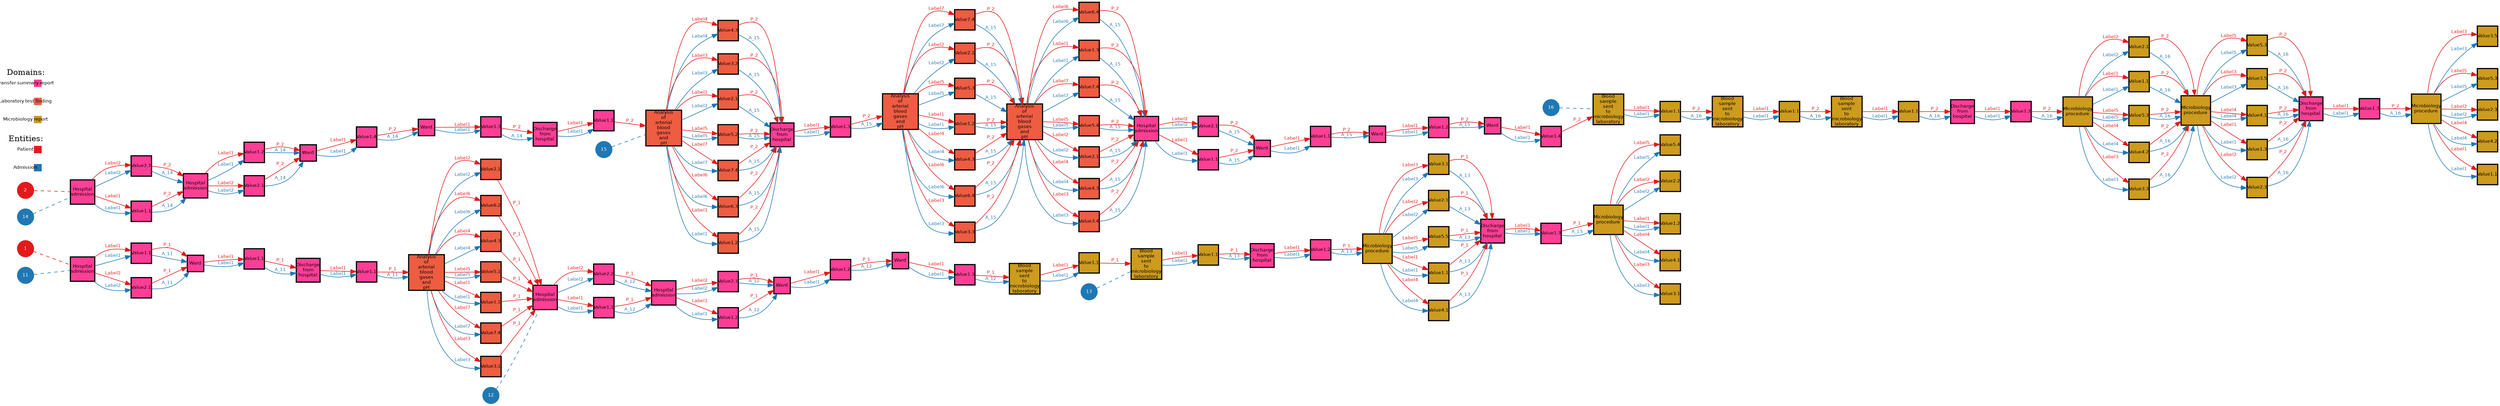 // Query Result
digraph {
	graph [margin=0 rankdir=LR]
	node [fixedsize=false fontname=Helvetica fontsize=8 height=0.4 margin=0 shape=square width=0.4]
	"Value1.2=Label1_1804_e9" [label="Value1.2" color="#000000" fillcolor=goldenrod3 penwidth=2 style=filled]
	1805 [label="Microbiology
procedure" color="#000000" fillcolor=goldenrod3 penwidth=2 style=filled]
	"Value1.2=Label1_1804_e9" -> 1805 [label=P_1 color="#e31a1c" fontcolor="#e31a1c" fontname=Helvetica fontsize=8 penwidth=1]
	"Value1.2=Label1_1800_e6" [label="Value1.2" color="#000000" fillcolor=violetred1 penwidth=2 style=filled]
	1801 [label=Ward color="#000000" fillcolor=violetred1 penwidth=2 style=filled]
	"Value1.2=Label1_1800_e6" -> 1801 [label=P_1 color="#e31a1c" fontcolor="#e31a1c" fontname=Helvetica fontsize=8 penwidth=1]
	"Value1.1=Label1_1803_e12" [label="Value1.1" color="#000000" fillcolor=violetred1 penwidth=2 style=filled]
	1804 [label="Discharge
from
hospital" color="#000000" fillcolor=violetred1 penwidth=2 style=filled]
	"Value1.1=Label1_1803_e12" -> 1804 [label=P_1 color="#e31a1c" fontcolor="#e31a1c" fontname=Helvetica fontsize=8 penwidth=1]
	"Value1.3=Label1_1806_e14" [label="Value1.3" color="#000000" fillcolor=goldenrod3 penwidth=2 style=filled]
	1807 [label="Microbiology
procedure" color="#000000" fillcolor=goldenrod3 penwidth=2 style=filled]
	"Value1.3=Label1_1806_e14" -> 1807 [label=P_1 color="#e31a1c" fontcolor="#e31a1c" fontname=Helvetica fontsize=8 penwidth=1]
	"Value1.1=Label1_1802_e7" [label="Value1.1" color="#000000" fillcolor=goldenrod3 penwidth=2 style=filled]
	1803 [label="Blood
sample
sent
to
microbiology
laboratory" color="#000000" fillcolor=goldenrod3 penwidth=2 style=filled]
	"Value1.1=Label1_1802_e7" -> 1803 [label=P_1 color="#e31a1c" fontcolor="#e31a1c" fontname=Helvetica fontsize=8 penwidth=1]
	"Value3.1=Label3_1805_e8" [label="Value3.1" color="#000000" fillcolor=violetred1 penwidth=2 style=filled]
	1806 [label="Discharge
from
hospital" color="#000000" fillcolor=violetred1 penwidth=2 style=filled]
	"Value3.1=Label3_1805_e8" -> 1806 [label=P_1 color="#e31a1c" fontcolor="#e31a1c" fontname=Helvetica fontsize=8 penwidth=1]
	"Value2.1=Label2_1805_e8" [label="Value2.1" color="#000000" fillcolor=violetred1 penwidth=2 style=filled]
	1806 [label="Discharge
from
hospital" color="#000000" fillcolor=violetred1 penwidth=2 style=filled]
	"Value2.1=Label2_1805_e8" -> 1806 [label=P_1 color="#e31a1c" fontcolor="#e31a1c" fontname=Helvetica fontsize=8 penwidth=1]
	"Value5.5=Label5_1805_e8" [label="Value5.5" color="#000000" fillcolor=violetred1 penwidth=2 style=filled]
	1806 [label="Discharge
from
hospital" color="#000000" fillcolor=violetred1 penwidth=2 style=filled]
	"Value5.5=Label5_1805_e8" -> 1806 [label=P_1 color="#e31a1c" fontcolor="#e31a1c" fontname=Helvetica fontsize=8 penwidth=1]
	"Value1.1=Label1_1805_e8" [label="Value1.1" color="#000000" fillcolor=violetred1 penwidth=2 style=filled]
	1806 [label="Discharge
from
hospital" color="#000000" fillcolor=violetred1 penwidth=2 style=filled]
	"Value1.1=Label1_1805_e8" -> 1806 [label=P_1 color="#e31a1c" fontcolor="#e31a1c" fontname=Helvetica fontsize=8 penwidth=1]
	"Value4.1=Label4_1805_e8" [label="Value4.1" color="#000000" fillcolor=violetred1 penwidth=2 style=filled]
	1806 [label="Discharge
from
hospital" color="#000000" fillcolor=violetred1 penwidth=2 style=filled]
	"Value4.1=Label4_1805_e8" -> 1806 [label=P_1 color="#e31a1c" fontcolor="#e31a1c" fontname=Helvetica fontsize=8 penwidth=1]
	"Value1.1=Label1_1794_e1" [label="Value1.1" color="#000000" fillcolor=violetred1 penwidth=2 style=filled]
	1795 [label=Ward color="#000000" fillcolor=violetred1 penwidth=2 style=filled]
	"Value1.1=Label1_1794_e1" -> 1795 [label=P_1 color="#e31a1c" fontcolor="#e31a1c" fontname=Helvetica fontsize=8 penwidth=1]
	"Value2.1=Label2_1794_e1" [label="Value2.1" color="#000000" fillcolor=violetred1 penwidth=2 style=filled]
	1795 [label=Ward color="#000000" fillcolor=violetred1 penwidth=2 style=filled]
	"Value2.1=Label2_1794_e1" -> 1795 [label=P_1 color="#e31a1c" fontcolor="#e31a1c" fontname=Helvetica fontsize=8 penwidth=1]
	"Value1.3=Label1_1801_e11" [label="Value1.3" color="#000000" fillcolor=goldenrod3 penwidth=2 style=filled]
	1802 [label="Blood
sample
sent
to
microbiology
laboratory" color="#000000" fillcolor=goldenrod3 penwidth=2 style=filled]
	"Value1.3=Label1_1801_e11" -> 1802 [label=P_1 color="#e31a1c" fontcolor="#e31a1c" fontname=Helvetica fontsize=8 penwidth=1]
	"Value2.1=Label2_1799_e10" [label="Value2.1" color="#000000" fillcolor=violetred1 penwidth=2 style=filled]
	1800 [label=Ward color="#000000" fillcolor=violetred1 penwidth=2 style=filled]
	"Value2.1=Label2_1799_e10" -> 1800 [label=P_1 color="#e31a1c" fontcolor="#e31a1c" fontname=Helvetica fontsize=8 penwidth=1]
	"Value1.2=Label1_1799_e10" [label="Value1.2" color="#000000" fillcolor=violetred1 penwidth=2 style=filled]
	1800 [label=Ward color="#000000" fillcolor=violetred1 penwidth=2 style=filled]
	"Value1.2=Label1_1799_e10" -> 1800 [label=P_1 color="#e31a1c" fontcolor="#e31a1c" fontname=Helvetica fontsize=8 penwidth=1]
	"Value2.2=Label2_1798_e5" [label="Value2.2" color="#000000" fillcolor=violetred1 penwidth=2 style=filled]
	1799 [label="Hospital
admission" color="#000000" fillcolor=violetred1 penwidth=2 style=filled]
	"Value2.2=Label2_1798_e5" -> 1799 [label=P_1 color="#e31a1c" fontcolor="#e31a1c" fontname=Helvetica fontsize=8 penwidth=1]
	"Value1.1=Label1_1798_e5" [label="Value1.1" color="#000000" fillcolor=violetred1 penwidth=2 style=filled]
	1799 [label="Hospital
admission" color="#000000" fillcolor=violetred1 penwidth=2 style=filled]
	"Value1.1=Label1_1798_e5" -> 1799 [label=P_1 color="#e31a1c" fontcolor="#e31a1c" fontname=Helvetica fontsize=8 penwidth=1]
	"Value1.1=Label1_1795_e2" [label="Value1.1" color="#000000" fillcolor=violetred1 penwidth=2 style=filled]
	1796 [label="Discharge
from
hospital" color="#000000" fillcolor=violetred1 penwidth=2 style=filled]
	"Value1.1=Label1_1795_e2" -> 1796 [label=P_1 color="#e31a1c" fontcolor="#e31a1c" fontname=Helvetica fontsize=8 penwidth=1]
	"Value2.1=Label2_1797_e3" [label="Value2.1" color="#000000" fillcolor=violetred1 penwidth=2 style=filled]
	1798 [label="Hospital
admission" color="#000000" fillcolor=violetred1 penwidth=2 style=filled]
	"Value2.1=Label2_1797_e3" -> 1798 [label=P_1 color="#e31a1c" fontcolor="#e31a1c" fontname=Helvetica fontsize=8 penwidth=1]
	"Value6.2=Label6_1797_e3" [label="Value6.2" color="#000000" fillcolor=violetred1 penwidth=2 style=filled]
	1798 [label="Hospital
admission" color="#000000" fillcolor=violetred1 penwidth=2 style=filled]
	"Value6.2=Label6_1797_e3" -> 1798 [label=P_1 color="#e31a1c" fontcolor="#e31a1c" fontname=Helvetica fontsize=8 penwidth=1]
	"Value4.3=Label4_1797_e3" [label="Value4.3" color="#000000" fillcolor=violetred1 penwidth=2 style=filled]
	1798 [label="Hospital
admission" color="#000000" fillcolor=violetred1 penwidth=2 style=filled]
	"Value4.3=Label4_1797_e3" -> 1798 [label=P_1 color="#e31a1c" fontcolor="#e31a1c" fontname=Helvetica fontsize=8 penwidth=1]
	"Value5.1=Label5_1797_e3" [label="Value5.1" color="#000000" fillcolor=violetred1 penwidth=2 style=filled]
	1798 [label="Hospital
admission" color="#000000" fillcolor=violetred1 penwidth=2 style=filled]
	"Value5.1=Label5_1797_e3" -> 1798 [label=P_1 color="#e31a1c" fontcolor="#e31a1c" fontname=Helvetica fontsize=8 penwidth=1]
	"Value1.1=Label1_1797_e3" [label="Value1.1" color="#000000" fillcolor=violetred1 penwidth=2 style=filled]
	1798 [label="Hospital
admission" color="#000000" fillcolor=violetred1 penwidth=2 style=filled]
	"Value1.1=Label1_1797_e3" -> 1798 [label=P_1 color="#e31a1c" fontcolor="#e31a1c" fontname=Helvetica fontsize=8 penwidth=1]
	"Value7.4=Label7_1797_e3" [label="Value7.4" color="#000000" fillcolor=violetred1 penwidth=2 style=filled]
	1798 [label="Hospital
admission" color="#000000" fillcolor=violetred1 penwidth=2 style=filled]
	"Value7.4=Label7_1797_e3" -> 1798 [label=P_1 color="#e31a1c" fontcolor="#e31a1c" fontname=Helvetica fontsize=8 penwidth=1]
	"Value3.1=Label3_1797_e3" [label="Value3.1" color="#000000" fillcolor=violetred1 penwidth=2 style=filled]
	1798 [label="Hospital
admission" color="#000000" fillcolor=violetred1 penwidth=2 style=filled]
	"Value3.1=Label3_1797_e3" -> 1798 [label=P_1 color="#e31a1c" fontcolor="#e31a1c" fontname=Helvetica fontsize=8 penwidth=1]
	"Value1.1=Label1_1796_e4" [label="Value1.1" color="#000000" fillcolor=tomato2 penwidth=2 style=filled]
	1797 [label="Analysis
of
arterial
blood
gases
and
pH" color="#000000" fillcolor=tomato2 penwidth=2 style=filled]
	"Value1.1=Label1_1796_e4" -> 1797 [label=P_1 color="#e31a1c" fontcolor="#e31a1c" fontname=Helvetica fontsize=8 penwidth=1]
	node [fixedsize=false fontname=Helvetica fontsize=8 height=0.4 margin=0 shape=square width=0.4]
	"Value5.5=Label5_1805_e8" [label="Value5.5" color="#000000" fillcolor=goldenrod3 penwidth=2 style=filled]
	1805 [label="Microbiology
procedure" color="#000000" fillcolor=goldenrod3 penwidth=2 style=filled]
	1805 -> "Value5.5=Label5_1805_e8" [label=Label5 color="#e31a1c" fontcolor="#e31a1c" fontname=Helvetica fontsize=8 penwidth=1]
	"Value4.1=Label4_1805_e8" [label="Value4.1" color="#000000" fillcolor=goldenrod3 penwidth=2 style=filled]
	1805 [label="Microbiology
procedure" color="#000000" fillcolor=goldenrod3 penwidth=2 style=filled]
	1805 -> "Value4.1=Label4_1805_e8" [label=Label4 color="#e31a1c" fontcolor="#e31a1c" fontname=Helvetica fontsize=8 penwidth=1]
	"Value3.1=Label3_1805_e8" [label="Value3.1" color="#000000" fillcolor=goldenrod3 penwidth=2 style=filled]
	1805 [label="Microbiology
procedure" color="#000000" fillcolor=goldenrod3 penwidth=2 style=filled]
	1805 -> "Value3.1=Label3_1805_e8" [label=Label3 color="#e31a1c" fontcolor="#e31a1c" fontname=Helvetica fontsize=8 penwidth=1]
	"Value2.1=Label2_1805_e8" [label="Value2.1" color="#000000" fillcolor=goldenrod3 penwidth=2 style=filled]
	1805 [label="Microbiology
procedure" color="#000000" fillcolor=goldenrod3 penwidth=2 style=filled]
	1805 -> "Value2.1=Label2_1805_e8" [label=Label2 color="#e31a1c" fontcolor="#e31a1c" fontname=Helvetica fontsize=8 penwidth=1]
	"Value1.1=Label1_1805_e8" [label="Value1.1" color="#000000" fillcolor=goldenrod3 penwidth=2 style=filled]
	1805 [label="Microbiology
procedure" color="#000000" fillcolor=goldenrod3 penwidth=2 style=filled]
	1805 -> "Value1.1=Label1_1805_e8" [label=Label1 color="#e31a1c" fontcolor="#e31a1c" fontname=Helvetica fontsize=8 penwidth=1]
	"Value1.3=Label1_1801_e11" [label="Value1.3" color="#000000" fillcolor=violetred1 penwidth=2 style=filled]
	1801 [label=Ward color="#000000" fillcolor=violetred1 penwidth=2 style=filled]
	1801 -> "Value1.3=Label1_1801_e11" [label=Label1 color="#e31a1c" fontcolor="#e31a1c" fontname=Helvetica fontsize=8 penwidth=1]
	"Value1.2=Label1_1804_e9" [label="Value1.2" color="#000000" fillcolor=violetred1 penwidth=2 style=filled]
	1804 [label="Discharge
from
hospital" color="#000000" fillcolor=violetred1 penwidth=2 style=filled]
	1804 -> "Value1.2=Label1_1804_e9" [label=Label1 color="#e31a1c" fontcolor="#e31a1c" fontname=Helvetica fontsize=8 penwidth=1]
	"Value5.4=Label5_1807_e13" [label="Value5.4" color="#000000" fillcolor=goldenrod3 penwidth=2 style=filled]
	1807 [label="Microbiology
procedure" color="#000000" fillcolor=goldenrod3 penwidth=2 style=filled]
	1807 -> "Value5.4=Label5_1807_e13" [label=Label5 color="#e31a1c" fontcolor="#e31a1c" fontname=Helvetica fontsize=8 penwidth=1]
	"Value2.2=Label2_1807_e13" [label="Value2.2" color="#000000" fillcolor=goldenrod3 penwidth=2 style=filled]
	1807 [label="Microbiology
procedure" color="#000000" fillcolor=goldenrod3 penwidth=2 style=filled]
	1807 -> "Value2.2=Label2_1807_e13" [label=Label2 color="#e31a1c" fontcolor="#e31a1c" fontname=Helvetica fontsize=8 penwidth=1]
	"Value1.2=Label1_1807_e13" [label="Value1.2" color="#000000" fillcolor=goldenrod3 penwidth=2 style=filled]
	1807 [label="Microbiology
procedure" color="#000000" fillcolor=goldenrod3 penwidth=2 style=filled]
	1807 -> "Value1.2=Label1_1807_e13" [label=Label1 color="#e31a1c" fontcolor="#e31a1c" fontname=Helvetica fontsize=8 penwidth=1]
	"Value4.1=Label4_1807_e13" [label="Value4.1" color="#000000" fillcolor=goldenrod3 penwidth=2 style=filled]
	1807 [label="Microbiology
procedure" color="#000000" fillcolor=goldenrod3 penwidth=2 style=filled]
	1807 -> "Value4.1=Label4_1807_e13" [label=Label4 color="#e31a1c" fontcolor="#e31a1c" fontname=Helvetica fontsize=8 penwidth=1]
	"Value3.1=Label3_1807_e13" [label="Value3.1" color="#000000" fillcolor=goldenrod3 penwidth=2 style=filled]
	1807 [label="Microbiology
procedure" color="#000000" fillcolor=goldenrod3 penwidth=2 style=filled]
	1807 -> "Value3.1=Label3_1807_e13" [label=Label3 color="#e31a1c" fontcolor="#e31a1c" fontname=Helvetica fontsize=8 penwidth=1]
	"Value1.1=Label1_1803_e12" [label="Value1.1" color="#000000" fillcolor=goldenrod3 penwidth=2 style=filled]
	1803 [label="Blood
sample
sent
to
microbiology
laboratory" color="#000000" fillcolor=goldenrod3 penwidth=2 style=filled]
	1803 -> "Value1.1=Label1_1803_e12" [label=Label1 color="#e31a1c" fontcolor="#e31a1c" fontname=Helvetica fontsize=8 penwidth=1]
	"Value1.3=Label1_1806_e14" [label="Value1.3" color="#000000" fillcolor=violetred1 penwidth=2 style=filled]
	1806 [label="Discharge
from
hospital" color="#000000" fillcolor=violetred1 penwidth=2 style=filled]
	1806 -> "Value1.3=Label1_1806_e14" [label=Label1 color="#e31a1c" fontcolor="#e31a1c" fontname=Helvetica fontsize=8 penwidth=1]
	"Value1.1=Label1_1795_e2" [label="Value1.1" color="#000000" fillcolor=violetred1 penwidth=2 style=filled]
	1795 [label=Ward color="#000000" fillcolor=violetred1 penwidth=2 style=filled]
	1795 -> "Value1.1=Label1_1795_e2" [label=Label1 color="#e31a1c" fontcolor="#e31a1c" fontname=Helvetica fontsize=8 penwidth=1]
	"Value2.1=Label2_1794_e1" [label="Value2.1" color="#000000" fillcolor=violetred1 penwidth=2 style=filled]
	1794 [label="Hospital
admission" color="#000000" fillcolor=violetred1 penwidth=2 style=filled]
	1794 -> "Value2.1=Label2_1794_e1" [label=Label2 color="#e31a1c" fontcolor="#e31a1c" fontname=Helvetica fontsize=8 penwidth=1]
	"Value1.1=Label1_1794_e1" [label="Value1.1" color="#000000" fillcolor=violetred1 penwidth=2 style=filled]
	1794 [label="Hospital
admission" color="#000000" fillcolor=violetred1 penwidth=2 style=filled]
	1794 -> "Value1.1=Label1_1794_e1" [label=Label1 color="#e31a1c" fontcolor="#e31a1c" fontname=Helvetica fontsize=8 penwidth=1]
	"Value1.1=Label1_1802_e7" [label="Value1.1" color="#000000" fillcolor=goldenrod3 penwidth=2 style=filled]
	1802 [label="Blood
sample
sent
to
microbiology
laboratory" color="#000000" fillcolor=goldenrod3 penwidth=2 style=filled]
	1802 -> "Value1.1=Label1_1802_e7" [label=Label1 color="#e31a1c" fontcolor="#e31a1c" fontname=Helvetica fontsize=8 penwidth=1]
	"Value1.2=Label1_1800_e6" [label="Value1.2" color="#000000" fillcolor=violetred1 penwidth=2 style=filled]
	1800 [label=Ward color="#000000" fillcolor=violetred1 penwidth=2 style=filled]
	1800 -> "Value1.2=Label1_1800_e6" [label=Label1 color="#e31a1c" fontcolor="#e31a1c" fontname=Helvetica fontsize=8 penwidth=1]
	"Value1.2=Label1_1799_e10" [label="Value1.2" color="#000000" fillcolor=violetred1 penwidth=2 style=filled]
	1799 [label="Hospital
admission" color="#000000" fillcolor=violetred1 penwidth=2 style=filled]
	1799 -> "Value1.2=Label1_1799_e10" [label=Label1 color="#e31a1c" fontcolor="#e31a1c" fontname=Helvetica fontsize=8 penwidth=1]
	"Value2.1=Label2_1799_e10" [label="Value2.1" color="#000000" fillcolor=violetred1 penwidth=2 style=filled]
	1799 [label="Hospital
admission" color="#000000" fillcolor=violetred1 penwidth=2 style=filled]
	1799 -> "Value2.1=Label2_1799_e10" [label=Label2 color="#e31a1c" fontcolor="#e31a1c" fontname=Helvetica fontsize=8 penwidth=1]
	"Value1.1=Label1_1796_e4" [label="Value1.1" color="#000000" fillcolor=violetred1 penwidth=2 style=filled]
	1796 [label="Discharge
from
hospital" color="#000000" fillcolor=violetred1 penwidth=2 style=filled]
	1796 -> "Value1.1=Label1_1796_e4" [label=Label1 color="#e31a1c" fontcolor="#e31a1c" fontname=Helvetica fontsize=8 penwidth=1]
	"Value2.2=Label2_1798_e5" [label="Value2.2" color="#000000" fillcolor=violetred1 penwidth=2 style=filled]
	1798 [label="Hospital
admission" color="#000000" fillcolor=violetred1 penwidth=2 style=filled]
	1798 -> "Value2.2=Label2_1798_e5" [label=Label2 color="#e31a1c" fontcolor="#e31a1c" fontname=Helvetica fontsize=8 penwidth=1]
	"Value1.1=Label1_1798_e5" [label="Value1.1" color="#000000" fillcolor=violetred1 penwidth=2 style=filled]
	1798 [label="Hospital
admission" color="#000000" fillcolor=violetred1 penwidth=2 style=filled]
	1798 -> "Value1.1=Label1_1798_e5" [label=Label1 color="#e31a1c" fontcolor="#e31a1c" fontname=Helvetica fontsize=8 penwidth=1]
	"Value7.4=Label7_1797_e3" [label="Value7.4" color="#000000" fillcolor=tomato2 penwidth=2 style=filled]
	1797 [label="Analysis
of
arterial
blood
gases
and
pH" color="#000000" fillcolor=tomato2 penwidth=2 style=filled]
	1797 -> "Value7.4=Label7_1797_e3" [label=Label7 color="#e31a1c" fontcolor="#e31a1c" fontname=Helvetica fontsize=8 penwidth=1]
	"Value4.3=Label4_1797_e3" [label="Value4.3" color="#000000" fillcolor=tomato2 penwidth=2 style=filled]
	1797 [label="Analysis
of
arterial
blood
gases
and
pH" color="#000000" fillcolor=tomato2 penwidth=2 style=filled]
	1797 -> "Value4.3=Label4_1797_e3" [label=Label4 color="#e31a1c" fontcolor="#e31a1c" fontname=Helvetica fontsize=8 penwidth=1]
	"Value6.2=Label6_1797_e3" [label="Value6.2" color="#000000" fillcolor=tomato2 penwidth=2 style=filled]
	1797 [label="Analysis
of
arterial
blood
gases
and
pH" color="#000000" fillcolor=tomato2 penwidth=2 style=filled]
	1797 -> "Value6.2=Label6_1797_e3" [label=Label6 color="#e31a1c" fontcolor="#e31a1c" fontname=Helvetica fontsize=8 penwidth=1]
	"Value5.1=Label5_1797_e3" [label="Value5.1" color="#000000" fillcolor=tomato2 penwidth=2 style=filled]
	1797 [label="Analysis
of
arterial
blood
gases
and
pH" color="#000000" fillcolor=tomato2 penwidth=2 style=filled]
	1797 -> "Value5.1=Label5_1797_e3" [label=Label5 color="#e31a1c" fontcolor="#e31a1c" fontname=Helvetica fontsize=8 penwidth=1]
	"Value3.1=Label3_1797_e3" [label="Value3.1" color="#000000" fillcolor=tomato2 penwidth=2 style=filled]
	1797 [label="Analysis
of
arterial
blood
gases
and
pH" color="#000000" fillcolor=tomato2 penwidth=2 style=filled]
	1797 -> "Value3.1=Label3_1797_e3" [label=Label3 color="#e31a1c" fontcolor="#e31a1c" fontname=Helvetica fontsize=8 penwidth=1]
	"Value2.1=Label2_1797_e3" [label="Value2.1" color="#000000" fillcolor=tomato2 penwidth=2 style=filled]
	1797 [label="Analysis
of
arterial
blood
gases
and
pH" color="#000000" fillcolor=tomato2 penwidth=2 style=filled]
	1797 -> "Value2.1=Label2_1797_e3" [label=Label2 color="#e31a1c" fontcolor="#e31a1c" fontname=Helvetica fontsize=8 penwidth=1]
	"Value1.1=Label1_1797_e3" [label="Value1.1" color="#000000" fillcolor=tomato2 penwidth=2 style=filled]
	1797 [label="Analysis
of
arterial
blood
gases
and
pH" color="#000000" fillcolor=tomato2 penwidth=2 style=filled]
	1797 -> "Value1.1=Label1_1797_e3" [label=Label1 color="#e31a1c" fontcolor="#e31a1c" fontname=Helvetica fontsize=8 penwidth=1]
	node [fixedsize=false fontname=Helvetica fontsize=8 height=0.4 margin=0 shape=square width=0.4]
	"Value6.4=Label6_1816_e30" [label="Value6.4" color="#000000" fillcolor=violetred1 penwidth=2 style=filled]
	1817 [label="Hospital
admission" color="#000000" fillcolor=violetred1 penwidth=2 style=filled]
	"Value6.4=Label6_1816_e30" -> 1817 [label=P_2 color="#e31a1c" fontcolor="#e31a1c" fontname=Helvetica fontsize=8 penwidth=1]
	"Value1.3=Label1_1816_e30" [label="Value1.3" color="#000000" fillcolor=violetred1 penwidth=2 style=filled]
	1817 [label="Hospital
admission" color="#000000" fillcolor=violetred1 penwidth=2 style=filled]
	"Value1.3=Label1_1816_e30" -> 1817 [label=P_2 color="#e31a1c" fontcolor="#e31a1c" fontname=Helvetica fontsize=8 penwidth=1]
	"Value7.4=Label7_1816_e30" [label="Value7.4" color="#000000" fillcolor=violetred1 penwidth=2 style=filled]
	1817 [label="Hospital
admission" color="#000000" fillcolor=violetred1 penwidth=2 style=filled]
	"Value7.4=Label7_1816_e30" -> 1817 [label=P_2 color="#e31a1c" fontcolor="#e31a1c" fontname=Helvetica fontsize=8 penwidth=1]
	"Value5.4=Label5_1816_e30" [label="Value5.4" color="#000000" fillcolor=violetred1 penwidth=2 style=filled]
	1817 [label="Hospital
admission" color="#000000" fillcolor=violetred1 penwidth=2 style=filled]
	"Value5.4=Label5_1816_e30" -> 1817 [label=P_2 color="#e31a1c" fontcolor="#e31a1c" fontname=Helvetica fontsize=8 penwidth=1]
	"Value2.1=Label2_1816_e30" [label="Value2.1" color="#000000" fillcolor=violetred1 penwidth=2 style=filled]
	1817 [label="Hospital
admission" color="#000000" fillcolor=violetred1 penwidth=2 style=filled]
	"Value2.1=Label2_1816_e30" -> 1817 [label=P_2 color="#e31a1c" fontcolor="#e31a1c" fontname=Helvetica fontsize=8 penwidth=1]
	"Value4.3=Label4_1816_e30" [label="Value4.3" color="#000000" fillcolor=violetred1 penwidth=2 style=filled]
	1817 [label="Hospital
admission" color="#000000" fillcolor=violetred1 penwidth=2 style=filled]
	"Value4.3=Label4_1816_e30" -> 1817 [label=P_2 color="#e31a1c" fontcolor="#e31a1c" fontname=Helvetica fontsize=8 penwidth=1]
	"Value3.4=Label3_1816_e30" [label="Value3.4" color="#000000" fillcolor=violetred1 penwidth=2 style=filled]
	1817 [label="Hospital
admission" color="#000000" fillcolor=violetred1 penwidth=2 style=filled]
	"Value3.4=Label3_1816_e30" -> 1817 [label=P_2 color="#e31a1c" fontcolor="#e31a1c" fontname=Helvetica fontsize=8 penwidth=1]
	"Value5.3=Label5_1826_e25" [label="Value5.3" color="#000000" fillcolor=violetred1 penwidth=2 style=filled]
	1827 [label="Discharge
from
hospital" color="#000000" fillcolor=violetred1 penwidth=2 style=filled]
	"Value5.3=Label5_1826_e25" -> 1827 [label=P_2 color="#e31a1c" fontcolor="#e31a1c" fontname=Helvetica fontsize=8 penwidth=1]
	"Value3.5=Label3_1826_e25" [label="Value3.5" color="#000000" fillcolor=violetred1 penwidth=2 style=filled]
	1827 [label="Discharge
from
hospital" color="#000000" fillcolor=violetred1 penwidth=2 style=filled]
	"Value3.5=Label3_1826_e25" -> 1827 [label=P_2 color="#e31a1c" fontcolor="#e31a1c" fontname=Helvetica fontsize=8 penwidth=1]
	"Value4.1=Label4_1826_e25" [label="Value4.1" color="#000000" fillcolor=violetred1 penwidth=2 style=filled]
	1827 [label="Discharge
from
hospital" color="#000000" fillcolor=violetred1 penwidth=2 style=filled]
	"Value4.1=Label4_1826_e25" -> 1827 [label=P_2 color="#e31a1c" fontcolor="#e31a1c" fontname=Helvetica fontsize=8 penwidth=1]
	"Value1.3=Label1_1826_e25" [label="Value1.3" color="#000000" fillcolor=violetred1 penwidth=2 style=filled]
	1827 [label="Discharge
from
hospital" color="#000000" fillcolor=violetred1 penwidth=2 style=filled]
	"Value1.3=Label1_1826_e25" -> 1827 [label=P_2 color="#e31a1c" fontcolor="#e31a1c" fontname=Helvetica fontsize=8 penwidth=1]
	"Value2.3=Label2_1826_e25" [label="Value2.3" color="#000000" fillcolor=violetred1 penwidth=2 style=filled]
	1827 [label="Discharge
from
hospital" color="#000000" fillcolor=violetred1 penwidth=2 style=filled]
	"Value2.3=Label2_1826_e25" -> 1827 [label=P_2 color="#e31a1c" fontcolor="#e31a1c" fontname=Helvetica fontsize=8 penwidth=1]
	"Value2.1=Label2_1825_e22" [label="Value2.1" color="#000000" fillcolor=goldenrod3 penwidth=2 style=filled]
	1826 [label="Microbiology
procedure" color="#000000" fillcolor=goldenrod3 penwidth=2 style=filled]
	"Value2.1=Label2_1825_e22" -> 1826 [label=P_2 color="#e31a1c" fontcolor="#e31a1c" fontname=Helvetica fontsize=8 penwidth=1]
	"Value1.1=Label1_1825_e22" [label="Value1.1" color="#000000" fillcolor=goldenrod3 penwidth=2 style=filled]
	1826 [label="Microbiology
procedure" color="#000000" fillcolor=goldenrod3 penwidth=2 style=filled]
	"Value1.1=Label1_1825_e22" -> 1826 [label=P_2 color="#e31a1c" fontcolor="#e31a1c" fontname=Helvetica fontsize=8 penwidth=1]
	"Value5.3=Label5_1825_e22" [label="Value5.3" color="#000000" fillcolor=goldenrod3 penwidth=2 style=filled]
	1826 [label="Microbiology
procedure" color="#000000" fillcolor=goldenrod3 penwidth=2 style=filled]
	"Value5.3=Label5_1825_e22" -> 1826 [label=P_2 color="#e31a1c" fontcolor="#e31a1c" fontname=Helvetica fontsize=8 penwidth=1]
	"Value4.2=Label4_1825_e22" [label="Value4.2" color="#000000" fillcolor=goldenrod3 penwidth=2 style=filled]
	1826 [label="Microbiology
procedure" color="#000000" fillcolor=goldenrod3 penwidth=2 style=filled]
	"Value4.2=Label4_1825_e22" -> 1826 [label=P_2 color="#e31a1c" fontcolor="#e31a1c" fontname=Helvetica fontsize=8 penwidth=1]
	"Value3.3=Label3_1825_e22" [label="Value3.3" color="#000000" fillcolor=goldenrod3 penwidth=2 style=filled]
	1826 [label="Microbiology
procedure" color="#000000" fillcolor=goldenrod3 penwidth=2 style=filled]
	"Value3.3=Label3_1825_e22" -> 1826 [label=P_2 color="#e31a1c" fontcolor="#e31a1c" fontname=Helvetica fontsize=8 penwidth=1]
	"Value1.2=Label1_1809_e27" [label="Value1.2" color="#000000" fillcolor=violetred1 penwidth=2 style=filled]
	1810 [label=Ward color="#000000" fillcolor=violetred1 penwidth=2 style=filled]
	"Value1.2=Label1_1809_e27" -> 1810 [label=P_2 color="#e31a1c" fontcolor="#e31a1c" fontname=Helvetica fontsize=8 penwidth=1]
	"Value2.1=Label2_1809_e27" [label="Value2.1" color="#000000" fillcolor=violetred1 penwidth=2 style=filled]
	1810 [label=Ward color="#000000" fillcolor=violetred1 penwidth=2 style=filled]
	"Value2.1=Label2_1809_e27" -> 1810 [label=P_2 color="#e31a1c" fontcolor="#e31a1c" fontname=Helvetica fontsize=8 penwidth=1]
	"Value1.2=Label1_1819_e23" [label="Value1.2" color="#000000" fillcolor=violetred1 penwidth=2 style=filled]
	1820 [label=Ward color="#000000" fillcolor=violetred1 penwidth=2 style=filled]
	"Value1.2=Label1_1819_e23" -> 1820 [label=P_2 color="#e31a1c" fontcolor="#e31a1c" fontname=Helvetica fontsize=8 penwidth=1]
	"Value1.4=Label1_1820_e32" [label="Value1.4" color="#000000" fillcolor=goldenrod3 penwidth=2 style=filled]
	1821 [label="Blood
sample
sent
to
microbiology
laboratory" color="#000000" fillcolor=goldenrod3 penwidth=2 style=filled]
	"Value1.4=Label1_1820_e32" -> 1821 [label=P_2 color="#e31a1c" fontcolor="#e31a1c" fontname=Helvetica fontsize=8 penwidth=1]
	"Value7.4=Label7_1815_e29" [label="Value7.4" color="#000000" fillcolor=tomato2 penwidth=2 style=filled]
	1816 [label="Analysis
of
arterial
blood
gases
and
pH" color="#000000" fillcolor=tomato2 penwidth=2 style=filled]
	"Value7.4=Label7_1815_e29" -> 1816 [label=P_2 color="#e31a1c" fontcolor="#e31a1c" fontname=Helvetica fontsize=8 penwidth=1]
	"Value2.1=Label2_1815_e29" [label="Value2.1" color="#000000" fillcolor=tomato2 penwidth=2 style=filled]
	1816 [label="Analysis
of
arterial
blood
gases
and
pH" color="#000000" fillcolor=tomato2 penwidth=2 style=filled]
	"Value2.1=Label2_1815_e29" -> 1816 [label=P_2 color="#e31a1c" fontcolor="#e31a1c" fontname=Helvetica fontsize=8 penwidth=1]
	"Value5.3=Label5_1815_e29" [label="Value5.3" color="#000000" fillcolor=tomato2 penwidth=2 style=filled]
	1816 [label="Analysis
of
arterial
blood
gases
and
pH" color="#000000" fillcolor=tomato2 penwidth=2 style=filled]
	"Value5.3=Label5_1815_e29" -> 1816 [label=P_2 color="#e31a1c" fontcolor="#e31a1c" fontname=Helvetica fontsize=8 penwidth=1]
	"Value1.2=Label1_1815_e29" [label="Value1.2" color="#000000" fillcolor=tomato2 penwidth=2 style=filled]
	1816 [label="Analysis
of
arterial
blood
gases
and
pH" color="#000000" fillcolor=tomato2 penwidth=2 style=filled]
	"Value1.2=Label1_1815_e29" -> 1816 [label=P_2 color="#e31a1c" fontcolor="#e31a1c" fontname=Helvetica fontsize=8 penwidth=1]
	"Value4.3=Label4_1815_e29" [label="Value4.3" color="#000000" fillcolor=tomato2 penwidth=2 style=filled]
	1816 [label="Analysis
of
arterial
blood
gases
and
pH" color="#000000" fillcolor=tomato2 penwidth=2 style=filled]
	"Value4.3=Label4_1815_e29" -> 1816 [label=P_2 color="#e31a1c" fontcolor="#e31a1c" fontname=Helvetica fontsize=8 penwidth=1]
	"Value6.4=Label6_1815_e29" [label="Value6.4" color="#000000" fillcolor=tomato2 penwidth=2 style=filled]
	1816 [label="Analysis
of
arterial
blood
gases
and
pH" color="#000000" fillcolor=tomato2 penwidth=2 style=filled]
	"Value6.4=Label6_1815_e29" -> 1816 [label=P_2 color="#e31a1c" fontcolor="#e31a1c" fontname=Helvetica fontsize=8 penwidth=1]
	"Value3.3=Label3_1815_e29" [label="Value3.3" color="#000000" fillcolor=tomato2 penwidth=2 style=filled]
	1816 [label="Analysis
of
arterial
blood
gases
and
pH" color="#000000" fillcolor=tomato2 penwidth=2 style=filled]
	"Value3.3=Label3_1815_e29" -> 1816 [label=P_2 color="#e31a1c" fontcolor="#e31a1c" fontname=Helvetica fontsize=8 penwidth=1]
	"Value1.1=Label1_1821_e21" [label="Value1.1" color="#000000" fillcolor=goldenrod3 penwidth=2 style=filled]
	1822 [label="Blood
sample
sent
to
microbiology
laboratory" color="#000000" fillcolor=goldenrod3 penwidth=2 style=filled]
	"Value1.1=Label1_1821_e21" -> 1822 [label=P_2 color="#e31a1c" fontcolor="#e31a1c" fontname=Helvetica fontsize=8 penwidth=1]
	"Value2.1=Label2_1817_e19" [label="Value2.1" color="#000000" fillcolor=violetred1 penwidth=2 style=filled]
	1818 [label=Ward color="#000000" fillcolor=violetred1 penwidth=2 style=filled]
	"Value2.1=Label2_1817_e19" -> 1818 [label=P_2 color="#e31a1c" fontcolor="#e31a1c" fontname=Helvetica fontsize=8 penwidth=1]
	"Value1.1=Label1_1817_e19" [label="Value1.1" color="#000000" fillcolor=violetred1 penwidth=2 style=filled]
	1818 [label=Ward color="#000000" fillcolor=violetred1 penwidth=2 style=filled]
	"Value1.1=Label1_1817_e19" -> 1818 [label=P_2 color="#e31a1c" fontcolor="#e31a1c" fontname=Helvetica fontsize=8 penwidth=1]
	"Value4.3=Label4_1813_e17" [label="Value4.3" color="#000000" fillcolor=violetred1 penwidth=2 style=filled]
	1814 [label="Discharge
from
hospital" color="#000000" fillcolor=violetred1 penwidth=2 style=filled]
	"Value4.3=Label4_1813_e17" -> 1814 [label=P_2 color="#e31a1c" fontcolor="#e31a1c" fontname=Helvetica fontsize=8 penwidth=1]
	"Value3.2=Label3_1813_e17" [label="Value3.2" color="#000000" fillcolor=violetred1 penwidth=2 style=filled]
	1814 [label="Discharge
from
hospital" color="#000000" fillcolor=violetred1 penwidth=2 style=filled]
	"Value3.2=Label3_1813_e17" -> 1814 [label=P_2 color="#e31a1c" fontcolor="#e31a1c" fontname=Helvetica fontsize=8 penwidth=1]
	"Value2.1=Label2_1813_e17" [label="Value2.1" color="#000000" fillcolor=violetred1 penwidth=2 style=filled]
	1814 [label="Discharge
from
hospital" color="#000000" fillcolor=violetred1 penwidth=2 style=filled]
	"Value2.1=Label2_1813_e17" -> 1814 [label=P_2 color="#e31a1c" fontcolor="#e31a1c" fontname=Helvetica fontsize=8 penwidth=1]
	"Value5.2=Label5_1813_e17" [label="Value5.2" color="#000000" fillcolor=violetred1 penwidth=2 style=filled]
	1814 [label="Discharge
from
hospital" color="#000000" fillcolor=violetred1 penwidth=2 style=filled]
	"Value5.2=Label5_1813_e17" -> 1814 [label=P_2 color="#e31a1c" fontcolor="#e31a1c" fontname=Helvetica fontsize=8 penwidth=1]
	"Value7.4=Label7_1813_e17" [label="Value7.4" color="#000000" fillcolor=violetred1 penwidth=2 style=filled]
	1814 [label="Discharge
from
hospital" color="#000000" fillcolor=violetred1 penwidth=2 style=filled]
	"Value7.4=Label7_1813_e17" -> 1814 [label=P_2 color="#e31a1c" fontcolor="#e31a1c" fontname=Helvetica fontsize=8 penwidth=1]
	"Value6.3=Label6_1813_e17" [label="Value6.3" color="#000000" fillcolor=violetred1 penwidth=2 style=filled]
	1814 [label="Discharge
from
hospital" color="#000000" fillcolor=violetred1 penwidth=2 style=filled]
	"Value6.3=Label6_1813_e17" -> 1814 [label=P_2 color="#e31a1c" fontcolor="#e31a1c" fontname=Helvetica fontsize=8 penwidth=1]
	"Value1.2=Label1_1813_e17" [label="Value1.2" color="#000000" fillcolor=violetred1 penwidth=2 style=filled]
	1814 [label="Discharge
from
hospital" color="#000000" fillcolor=violetred1 penwidth=2 style=filled]
	"Value1.2=Label1_1813_e17" -> 1814 [label=P_2 color="#e31a1c" fontcolor="#e31a1c" fontname=Helvetica fontsize=8 penwidth=1]
	"Value1.3=Label1_1811_e28" [label="Value1.3" color="#000000" fillcolor=violetred1 penwidth=2 style=filled]
	1812 [label="Discharge
from
hospital" color="#000000" fillcolor=violetred1 penwidth=2 style=filled]
	"Value1.3=Label1_1811_e28" -> 1812 [label=P_2 color="#e31a1c" fontcolor="#e31a1c" fontname=Helvetica fontsize=8 penwidth=1]
	"Value1.1=Label1_1823_e33" [label="Value1.1" color="#000000" fillcolor=violetred1 penwidth=2 style=filled]
	1824 [label="Discharge
from
hospital" color="#000000" fillcolor=violetred1 penwidth=2 style=filled]
	"Value1.1=Label1_1823_e33" -> 1824 [label=P_2 color="#e31a1c" fontcolor="#e31a1c" fontname=Helvetica fontsize=8 penwidth=1]
	"Value1.3=Label1_1814_e31" [label="Value1.3" color="#000000" fillcolor=tomato2 penwidth=2 style=filled]
	1815 [label="Analysis
of
arterial
blood
gases
and
pH" color="#000000" fillcolor=tomato2 penwidth=2 style=filled]
	"Value1.3=Label1_1814_e31" -> 1815 [label=P_2 color="#e31a1c" fontcolor="#e31a1c" fontname=Helvetica fontsize=8 penwidth=1]
	"Value1.1=Label1_1818_e20" [label="Value1.1" color="#000000" fillcolor=violetred1 penwidth=2 style=filled]
	1819 [label=Ward color="#000000" fillcolor=violetred1 penwidth=2 style=filled]
	"Value1.1=Label1_1818_e20" -> 1819 [label=P_2 color="#e31a1c" fontcolor="#e31a1c" fontname=Helvetica fontsize=8 penwidth=1]
	"Value1.4=Label1_1810_e16" [label="Value1.4" color="#000000" fillcolor=violetred1 penwidth=2 style=filled]
	1811 [label=Ward color="#000000" fillcolor=violetred1 penwidth=2 style=filled]
	"Value1.4=Label1_1810_e16" -> 1811 [label=P_2 color="#e31a1c" fontcolor="#e31a1c" fontname=Helvetica fontsize=8 penwidth=1]
	"Value2.1=Label2_1808_e15" [label="Value2.1" color="#000000" fillcolor=violetred1 penwidth=2 style=filled]
	1809 [label="Hospital
admission" color="#000000" fillcolor=violetred1 penwidth=2 style=filled]
	"Value2.1=Label2_1808_e15" -> 1809 [label=P_2 color="#e31a1c" fontcolor="#e31a1c" fontname=Helvetica fontsize=8 penwidth=1]
	"Value1.1=Label1_1808_e15" [label="Value1.1" color="#000000" fillcolor=violetred1 penwidth=2 style=filled]
	1809 [label="Hospital
admission" color="#000000" fillcolor=violetred1 penwidth=2 style=filled]
	"Value1.1=Label1_1808_e15" -> 1809 [label=P_2 color="#e31a1c" fontcolor="#e31a1c" fontname=Helvetica fontsize=8 penwidth=1]
	"Value1.2=Label1_1824_e26" [label="Value1.2" color="#000000" fillcolor=goldenrod3 penwidth=2 style=filled]
	1825 [label="Microbiology
procedure" color="#000000" fillcolor=goldenrod3 penwidth=2 style=filled]
	"Value1.2=Label1_1824_e26" -> 1825 [label=P_2 color="#e31a1c" fontcolor="#e31a1c" fontname=Helvetica fontsize=8 penwidth=1]
	"Value1.1=Label1_1822_e24" [label="Value1.1" color="#000000" fillcolor=goldenrod3 penwidth=2 style=filled]
	1823 [label="Blood
sample
sent
to
microbiology
laboratory" color="#000000" fillcolor=goldenrod3 penwidth=2 style=filled]
	"Value1.1=Label1_1822_e24" -> 1823 [label=P_2 color="#e31a1c" fontcolor="#e31a1c" fontname=Helvetica fontsize=8 penwidth=1]
	"Value1.1=Label1_1812_e18" [label="Value1.1" color="#000000" fillcolor=tomato2 penwidth=2 style=filled]
	1813 [label="Analysis
of
arterial
blood
gases
and
pH" color="#000000" fillcolor=tomato2 penwidth=2 style=filled]
	"Value1.1=Label1_1812_e18" -> 1813 [label=P_2 color="#e31a1c" fontcolor="#e31a1c" fontname=Helvetica fontsize=8 penwidth=1]
	"Value1.3=Label1_1827_e35" [label="Value1.3" color="#000000" fillcolor=goldenrod3 penwidth=2 style=filled]
	1828 [label="Microbiology
procedure" color="#000000" fillcolor=goldenrod3 penwidth=2 style=filled]
	"Value1.3=Label1_1827_e35" -> 1828 [label=P_2 color="#e31a1c" fontcolor="#e31a1c" fontname=Helvetica fontsize=8 penwidth=1]
	node [fixedsize=false fontname=Helvetica fontsize=8 height=0.4 margin=0 shape=square width=0.4]
	"Value2.1=Label2_1817_e19" [label="Value2.1" color="#000000" fillcolor=violetred1 penwidth=2 style=filled]
	1817 [label="Hospital
admission" color="#000000" fillcolor=violetred1 penwidth=2 style=filled]
	1817 -> "Value2.1=Label2_1817_e19" [label=Label2 color="#e31a1c" fontcolor="#e31a1c" fontname=Helvetica fontsize=8 penwidth=1]
	"Value1.1=Label1_1817_e19" [label="Value1.1" color="#000000" fillcolor=violetred1 penwidth=2 style=filled]
	1817 [label="Hospital
admission" color="#000000" fillcolor=violetred1 penwidth=2 style=filled]
	1817 -> "Value1.1=Label1_1817_e19" [label=Label1 color="#e31a1c" fontcolor="#e31a1c" fontname=Helvetica fontsize=8 penwidth=1]
	"Value1.3=Label1_1827_e35" [label="Value1.3" color="#000000" fillcolor=violetred1 penwidth=2 style=filled]
	1827 [label="Discharge
from
hospital" color="#000000" fillcolor=violetred1 penwidth=2 style=filled]
	1827 -> "Value1.3=Label1_1827_e35" [label=Label1 color="#e31a1c" fontcolor="#e31a1c" fontname=Helvetica fontsize=8 penwidth=1]
	"Value3.5=Label3_1826_e25" [label="Value3.5" color="#000000" fillcolor=goldenrod3 penwidth=2 style=filled]
	1826 [label="Microbiology
procedure" color="#000000" fillcolor=goldenrod3 penwidth=2 style=filled]
	1826 -> "Value3.5=Label3_1826_e25" [label=Label3 color="#e31a1c" fontcolor="#e31a1c" fontname=Helvetica fontsize=8 penwidth=1]
	"Value5.3=Label5_1826_e25" [label="Value5.3" color="#000000" fillcolor=goldenrod3 penwidth=2 style=filled]
	1826 [label="Microbiology
procedure" color="#000000" fillcolor=goldenrod3 penwidth=2 style=filled]
	1826 -> "Value5.3=Label5_1826_e25" [label=Label5 color="#e31a1c" fontcolor="#e31a1c" fontname=Helvetica fontsize=8 penwidth=1]
	"Value2.3=Label2_1826_e25" [label="Value2.3" color="#000000" fillcolor=goldenrod3 penwidth=2 style=filled]
	1826 [label="Microbiology
procedure" color="#000000" fillcolor=goldenrod3 penwidth=2 style=filled]
	1826 -> "Value2.3=Label2_1826_e25" [label=Label2 color="#e31a1c" fontcolor="#e31a1c" fontname=Helvetica fontsize=8 penwidth=1]
	"Value1.3=Label1_1826_e25" [label="Value1.3" color="#000000" fillcolor=goldenrod3 penwidth=2 style=filled]
	1826 [label="Microbiology
procedure" color="#000000" fillcolor=goldenrod3 penwidth=2 style=filled]
	1826 -> "Value1.3=Label1_1826_e25" [label=Label1 color="#e31a1c" fontcolor="#e31a1c" fontname=Helvetica fontsize=8 penwidth=1]
	"Value4.1=Label4_1826_e25" [label="Value4.1" color="#000000" fillcolor=goldenrod3 penwidth=2 style=filled]
	1826 [label="Microbiology
procedure" color="#000000" fillcolor=goldenrod3 penwidth=2 style=filled]
	1826 -> "Value4.1=Label4_1826_e25" [label=Label4 color="#e31a1c" fontcolor="#e31a1c" fontname=Helvetica fontsize=8 penwidth=1]
	"Value2.1=Label2_1808_e15" [label="Value2.1" color="#000000" fillcolor=violetred1 penwidth=2 style=filled]
	1808 [label="Hospital
admission" color="#000000" fillcolor=violetred1 penwidth=2 style=filled]
	1808 -> "Value2.1=Label2_1808_e15" [label=Label2 color="#e31a1c" fontcolor="#e31a1c" fontname=Helvetica fontsize=8 penwidth=1]
	"Value1.1=Label1_1808_e15" [label="Value1.1" color="#000000" fillcolor=violetred1 penwidth=2 style=filled]
	1808 [label="Hospital
admission" color="#000000" fillcolor=violetred1 penwidth=2 style=filled]
	1808 -> "Value1.1=Label1_1808_e15" [label=Label1 color="#e31a1c" fontcolor="#e31a1c" fontname=Helvetica fontsize=8 penwidth=1]
	"Value1.4=Label1_1810_e16" [label="Value1.4" color="#000000" fillcolor=violetred1 penwidth=2 style=filled]
	1810 [label=Ward color="#000000" fillcolor=violetred1 penwidth=2 style=filled]
	1810 -> "Value1.4=Label1_1810_e16" [label=Label1 color="#e31a1c" fontcolor="#e31a1c" fontname=Helvetica fontsize=8 penwidth=1]
	"Value1.4=Label1_1820_e32" [label="Value1.4" color="#000000" fillcolor=violetred1 penwidth=2 style=filled]
	1820 [label=Ward color="#000000" fillcolor=violetred1 penwidth=2 style=filled]
	1820 -> "Value1.4=Label1_1820_e32" [label=Label1 color="#e31a1c" fontcolor="#e31a1c" fontname=Helvetica fontsize=8 penwidth=1]
	"Value1.1=Label1_1821_e21" [label="Value1.1" color="#000000" fillcolor=goldenrod3 penwidth=2 style=filled]
	1821 [label="Blood
sample
sent
to
microbiology
laboratory" color="#000000" fillcolor=goldenrod3 penwidth=2 style=filled]
	1821 -> "Value1.1=Label1_1821_e21" [label=Label1 color="#e31a1c" fontcolor="#e31a1c" fontname=Helvetica fontsize=8 penwidth=1]
	"Value7.4=Label7_1816_e30" [label="Value7.4" color="#000000" fillcolor=tomato2 penwidth=2 style=filled]
	1816 [label="Analysis
of
arterial
blood
gases
and
pH" color="#000000" fillcolor=tomato2 penwidth=2 style=filled]
	1816 -> "Value7.4=Label7_1816_e30" [label=Label7 color="#e31a1c" fontcolor="#e31a1c" fontname=Helvetica fontsize=8 penwidth=1]
	"Value6.4=Label6_1816_e30" [label="Value6.4" color="#000000" fillcolor=tomato2 penwidth=2 style=filled]
	1816 [label="Analysis
of
arterial
blood
gases
and
pH" color="#000000" fillcolor=tomato2 penwidth=2 style=filled]
	1816 -> "Value6.4=Label6_1816_e30" [label=Label6 color="#e31a1c" fontcolor="#e31a1c" fontname=Helvetica fontsize=8 penwidth=1]
	"Value5.4=Label5_1816_e30" [label="Value5.4" color="#000000" fillcolor=tomato2 penwidth=2 style=filled]
	1816 [label="Analysis
of
arterial
blood
gases
and
pH" color="#000000" fillcolor=tomato2 penwidth=2 style=filled]
	1816 -> "Value5.4=Label5_1816_e30" [label=Label5 color="#e31a1c" fontcolor="#e31a1c" fontname=Helvetica fontsize=8 penwidth=1]
	"Value3.4=Label3_1816_e30" [label="Value3.4" color="#000000" fillcolor=tomato2 penwidth=2 style=filled]
	1816 [label="Analysis
of
arterial
blood
gases
and
pH" color="#000000" fillcolor=tomato2 penwidth=2 style=filled]
	1816 -> "Value3.4=Label3_1816_e30" [label=Label3 color="#e31a1c" fontcolor="#e31a1c" fontname=Helvetica fontsize=8 penwidth=1]
	"Value4.3=Label4_1816_e30" [label="Value4.3" color="#000000" fillcolor=tomato2 penwidth=2 style=filled]
	1816 [label="Analysis
of
arterial
blood
gases
and
pH" color="#000000" fillcolor=tomato2 penwidth=2 style=filled]
	1816 -> "Value4.3=Label4_1816_e30" [label=Label4 color="#e31a1c" fontcolor="#e31a1c" fontname=Helvetica fontsize=8 penwidth=1]
	"Value1.3=Label1_1816_e30" [label="Value1.3" color="#000000" fillcolor=tomato2 penwidth=2 style=filled]
	1816 [label="Analysis
of
arterial
blood
gases
and
pH" color="#000000" fillcolor=tomato2 penwidth=2 style=filled]
	1816 -> "Value1.3=Label1_1816_e30" [label=Label1 color="#e31a1c" fontcolor="#e31a1c" fontname=Helvetica fontsize=8 penwidth=1]
	"Value2.1=Label2_1816_e30" [label="Value2.1" color="#000000" fillcolor=tomato2 penwidth=2 style=filled]
	1816 [label="Analysis
of
arterial
blood
gases
and
pH" color="#000000" fillcolor=tomato2 penwidth=2 style=filled]
	1816 -> "Value2.1=Label2_1816_e30" [label=Label2 color="#e31a1c" fontcolor="#e31a1c" fontname=Helvetica fontsize=8 penwidth=1]
	"Value1.1=Label1_1822_e24" [label="Value1.1" color="#000000" fillcolor=goldenrod3 penwidth=2 style=filled]
	1822 [label="Blood
sample
sent
to
microbiology
laboratory" color="#000000" fillcolor=goldenrod3 penwidth=2 style=filled]
	1822 -> "Value1.1=Label1_1822_e24" [label=Label1 color="#e31a1c" fontcolor="#e31a1c" fontname=Helvetica fontsize=8 penwidth=1]
	"Value1.1=Label1_1818_e20" [label="Value1.1" color="#000000" fillcolor=violetred1 penwidth=2 style=filled]
	1818 [label=Ward color="#000000" fillcolor=violetred1 penwidth=2 style=filled]
	1818 -> "Value1.1=Label1_1818_e20" [label=Label1 color="#e31a1c" fontcolor="#e31a1c" fontname=Helvetica fontsize=8 penwidth=1]
	"Value1.3=Label1_1814_e31" [label="Value1.3" color="#000000" fillcolor=violetred1 penwidth=2 style=filled]
	1814 [label="Discharge
from
hospital" color="#000000" fillcolor=violetred1 penwidth=2 style=filled]
	1814 -> "Value1.3=Label1_1814_e31" [label=Label1 color="#e31a1c" fontcolor="#e31a1c" fontname=Helvetica fontsize=8 penwidth=1]
	"Value1.1=Label1_1812_e18" [label="Value1.1" color="#000000" fillcolor=violetred1 penwidth=2 style=filled]
	1812 [label="Discharge
from
hospital" color="#000000" fillcolor=violetred1 penwidth=2 style=filled]
	1812 -> "Value1.1=Label1_1812_e18" [label=Label1 color="#e31a1c" fontcolor="#e31a1c" fontname=Helvetica fontsize=8 penwidth=1]
	"Value1.2=Label1_1824_e26" [label="Value1.2" color="#000000" fillcolor=violetred1 penwidth=2 style=filled]
	1824 [label="Discharge
from
hospital" color="#000000" fillcolor=violetred1 penwidth=2 style=filled]
	1824 -> "Value1.2=Label1_1824_e26" [label=Label1 color="#e31a1c" fontcolor="#e31a1c" fontname=Helvetica fontsize=8 penwidth=1]
	"Value7.4=Label7_1815_e29" [label="Value7.4" color="#000000" fillcolor=tomato2 penwidth=2 style=filled]
	1815 [label="Analysis
of
arterial
blood
gases
and
pH" color="#000000" fillcolor=tomato2 penwidth=2 style=filled]
	1815 -> "Value7.4=Label7_1815_e29" [label=Label7 color="#e31a1c" fontcolor="#e31a1c" fontname=Helvetica fontsize=8 penwidth=1]
	"Value6.4=Label6_1815_e29" [label="Value6.4" color="#000000" fillcolor=tomato2 penwidth=2 style=filled]
	1815 [label="Analysis
of
arterial
blood
gases
and
pH" color="#000000" fillcolor=tomato2 penwidth=2 style=filled]
	1815 -> "Value6.4=Label6_1815_e29" [label=Label6 color="#e31a1c" fontcolor="#e31a1c" fontname=Helvetica fontsize=8 penwidth=1]
	"Value5.3=Label5_1815_e29" [label="Value5.3" color="#000000" fillcolor=tomato2 penwidth=2 style=filled]
	1815 [label="Analysis
of
arterial
blood
gases
and
pH" color="#000000" fillcolor=tomato2 penwidth=2 style=filled]
	1815 -> "Value5.3=Label5_1815_e29" [label=Label5 color="#e31a1c" fontcolor="#e31a1c" fontname=Helvetica fontsize=8 penwidth=1]
	"Value4.3=Label4_1815_e29" [label="Value4.3" color="#000000" fillcolor=tomato2 penwidth=2 style=filled]
	1815 [label="Analysis
of
arterial
blood
gases
and
pH" color="#000000" fillcolor=tomato2 penwidth=2 style=filled]
	1815 -> "Value4.3=Label4_1815_e29" [label=Label4 color="#e31a1c" fontcolor="#e31a1c" fontname=Helvetica fontsize=8 penwidth=1]
	"Value3.3=Label3_1815_e29" [label="Value3.3" color="#000000" fillcolor=tomato2 penwidth=2 style=filled]
	1815 [label="Analysis
of
arterial
blood
gases
and
pH" color="#000000" fillcolor=tomato2 penwidth=2 style=filled]
	1815 -> "Value3.3=Label3_1815_e29" [label=Label3 color="#e31a1c" fontcolor="#e31a1c" fontname=Helvetica fontsize=8 penwidth=1]
	"Value1.2=Label1_1815_e29" [label="Value1.2" color="#000000" fillcolor=tomato2 penwidth=2 style=filled]
	1815 [label="Analysis
of
arterial
blood
gases
and
pH" color="#000000" fillcolor=tomato2 penwidth=2 style=filled]
	1815 -> "Value1.2=Label1_1815_e29" [label=Label1 color="#e31a1c" fontcolor="#e31a1c" fontname=Helvetica fontsize=8 penwidth=1]
	"Value2.1=Label2_1815_e29" [label="Value2.1" color="#000000" fillcolor=tomato2 penwidth=2 style=filled]
	1815 [label="Analysis
of
arterial
blood
gases
and
pH" color="#000000" fillcolor=tomato2 penwidth=2 style=filled]
	1815 -> "Value2.1=Label2_1815_e29" [label=Label2 color="#e31a1c" fontcolor="#e31a1c" fontname=Helvetica fontsize=8 penwidth=1]
	"Value1.2=Label1_1819_e23" [label="Value1.2" color="#000000" fillcolor=violetred1 penwidth=2 style=filled]
	1819 [label=Ward color="#000000" fillcolor=violetred1 penwidth=2 style=filled]
	1819 -> "Value1.2=Label1_1819_e23" [label=Label1 color="#e31a1c" fontcolor="#e31a1c" fontname=Helvetica fontsize=8 penwidth=1]
	"Value1.3=Label1_1811_e28" [label="Value1.3" color="#000000" fillcolor=violetred1 penwidth=2 style=filled]
	1811 [label=Ward color="#000000" fillcolor=violetred1 penwidth=2 style=filled]
	1811 -> "Value1.3=Label1_1811_e28" [label=Label1 color="#e31a1c" fontcolor="#e31a1c" fontname=Helvetica fontsize=8 penwidth=1]
	"Value1.2=Label1_1809_e27" [label="Value1.2" color="#000000" fillcolor=violetred1 penwidth=2 style=filled]
	1809 [label="Hospital
admission" color="#000000" fillcolor=violetred1 penwidth=2 style=filled]
	1809 -> "Value1.2=Label1_1809_e27" [label=Label1 color="#e31a1c" fontcolor="#e31a1c" fontname=Helvetica fontsize=8 penwidth=1]
	"Value2.1=Label2_1809_e27" [label="Value2.1" color="#000000" fillcolor=violetred1 penwidth=2 style=filled]
	1809 [label="Hospital
admission" color="#000000" fillcolor=violetred1 penwidth=2 style=filled]
	1809 -> "Value2.1=Label2_1809_e27" [label=Label2 color="#e31a1c" fontcolor="#e31a1c" fontname=Helvetica fontsize=8 penwidth=1]
	"Value5.3=Label5_1825_e22" [label="Value5.3" color="#000000" fillcolor=goldenrod3 penwidth=2 style=filled]
	1825 [label="Microbiology
procedure" color="#000000" fillcolor=goldenrod3 penwidth=2 style=filled]
	1825 -> "Value5.3=Label5_1825_e22" [label=Label5 color="#e31a1c" fontcolor="#e31a1c" fontname=Helvetica fontsize=8 penwidth=1]
	"Value3.3=Label3_1825_e22" [label="Value3.3" color="#000000" fillcolor=goldenrod3 penwidth=2 style=filled]
	1825 [label="Microbiology
procedure" color="#000000" fillcolor=goldenrod3 penwidth=2 style=filled]
	1825 -> "Value3.3=Label3_1825_e22" [label=Label3 color="#e31a1c" fontcolor="#e31a1c" fontname=Helvetica fontsize=8 penwidth=1]
	"Value4.2=Label4_1825_e22" [label="Value4.2" color="#000000" fillcolor=goldenrod3 penwidth=2 style=filled]
	1825 [label="Microbiology
procedure" color="#000000" fillcolor=goldenrod3 penwidth=2 style=filled]
	1825 -> "Value4.2=Label4_1825_e22" [label=Label4 color="#e31a1c" fontcolor="#e31a1c" fontname=Helvetica fontsize=8 penwidth=1]
	"Value2.1=Label2_1825_e22" [label="Value2.1" color="#000000" fillcolor=goldenrod3 penwidth=2 style=filled]
	1825 [label="Microbiology
procedure" color="#000000" fillcolor=goldenrod3 penwidth=2 style=filled]
	1825 -> "Value2.1=Label2_1825_e22" [label=Label2 color="#e31a1c" fontcolor="#e31a1c" fontname=Helvetica fontsize=8 penwidth=1]
	"Value1.1=Label1_1825_e22" [label="Value1.1" color="#000000" fillcolor=goldenrod3 penwidth=2 style=filled]
	1825 [label="Microbiology
procedure" color="#000000" fillcolor=goldenrod3 penwidth=2 style=filled]
	1825 -> "Value1.1=Label1_1825_e22" [label=Label1 color="#e31a1c" fontcolor="#e31a1c" fontname=Helvetica fontsize=8 penwidth=1]
	"Value1.1=Label1_1823_e33" [label="Value1.1" color="#000000" fillcolor=goldenrod3 penwidth=2 style=filled]
	1823 [label="Blood
sample
sent
to
microbiology
laboratory" color="#000000" fillcolor=goldenrod3 penwidth=2 style=filled]
	1823 -> "Value1.1=Label1_1823_e33" [label=Label1 color="#e31a1c" fontcolor="#e31a1c" fontname=Helvetica fontsize=8 penwidth=1]
	"Value7.4=Label7_1813_e17" [label="Value7.4" color="#000000" fillcolor=tomato2 penwidth=2 style=filled]
	1813 [label="Analysis
of
arterial
blood
gases
and
pH" color="#000000" fillcolor=tomato2 penwidth=2 style=filled]
	1813 -> "Value7.4=Label7_1813_e17" [label=Label7 color="#e31a1c" fontcolor="#e31a1c" fontname=Helvetica fontsize=8 penwidth=1]
	"Value6.3=Label6_1813_e17" [label="Value6.3" color="#000000" fillcolor=tomato2 penwidth=2 style=filled]
	1813 [label="Analysis
of
arterial
blood
gases
and
pH" color="#000000" fillcolor=tomato2 penwidth=2 style=filled]
	1813 -> "Value6.3=Label6_1813_e17" [label=Label6 color="#e31a1c" fontcolor="#e31a1c" fontname=Helvetica fontsize=8 penwidth=1]
	"Value4.3=Label4_1813_e17" [label="Value4.3" color="#000000" fillcolor=tomato2 penwidth=2 style=filled]
	1813 [label="Analysis
of
arterial
blood
gases
and
pH" color="#000000" fillcolor=tomato2 penwidth=2 style=filled]
	1813 -> "Value4.3=Label4_1813_e17" [label=Label4 color="#e31a1c" fontcolor="#e31a1c" fontname=Helvetica fontsize=8 penwidth=1]
	"Value5.2=Label5_1813_e17" [label="Value5.2" color="#000000" fillcolor=tomato2 penwidth=2 style=filled]
	1813 [label="Analysis
of
arterial
blood
gases
and
pH" color="#000000" fillcolor=tomato2 penwidth=2 style=filled]
	1813 -> "Value5.2=Label5_1813_e17" [label=Label5 color="#e31a1c" fontcolor="#e31a1c" fontname=Helvetica fontsize=8 penwidth=1]
	"Value3.2=Label3_1813_e17" [label="Value3.2" color="#000000" fillcolor=tomato2 penwidth=2 style=filled]
	1813 [label="Analysis
of
arterial
blood
gases
and
pH" color="#000000" fillcolor=tomato2 penwidth=2 style=filled]
	1813 -> "Value3.2=Label3_1813_e17" [label=Label3 color="#e31a1c" fontcolor="#e31a1c" fontname=Helvetica fontsize=8 penwidth=1]
	"Value1.2=Label1_1813_e17" [label="Value1.2" color="#000000" fillcolor=tomato2 penwidth=2 style=filled]
	1813 [label="Analysis
of
arterial
blood
gases
and
pH" color="#000000" fillcolor=tomato2 penwidth=2 style=filled]
	1813 -> "Value1.2=Label1_1813_e17" [label=Label1 color="#e31a1c" fontcolor="#e31a1c" fontname=Helvetica fontsize=8 penwidth=1]
	"Value2.1=Label2_1813_e17" [label="Value2.1" color="#000000" fillcolor=tomato2 penwidth=2 style=filled]
	1813 [label="Analysis
of
arterial
blood
gases
and
pH" color="#000000" fillcolor=tomato2 penwidth=2 style=filled]
	1813 -> "Value2.1=Label2_1813_e17" [label=Label2 color="#e31a1c" fontcolor="#e31a1c" fontname=Helvetica fontsize=8 penwidth=1]
	"Value3.5=Label3_1828_e34" [label="Value3.5" color="#000000" fillcolor=goldenrod3 penwidth=2 style=filled]
	1828 [label="Microbiology
procedure" color="#000000" fillcolor=goldenrod3 penwidth=2 style=filled]
	1828 -> "Value3.5=Label3_1828_e34" [label=Label3 color="#e31a1c" fontcolor="#e31a1c" fontname=Helvetica fontsize=8 penwidth=1]
	"Value5.3=Label5_1828_e34" [label="Value5.3" color="#000000" fillcolor=goldenrod3 penwidth=2 style=filled]
	1828 [label="Microbiology
procedure" color="#000000" fillcolor=goldenrod3 penwidth=2 style=filled]
	1828 -> "Value5.3=Label5_1828_e34" [label=Label5 color="#e31a1c" fontcolor="#e31a1c" fontname=Helvetica fontsize=8 penwidth=1]
	"Value2.3=Label2_1828_e34" [label="Value2.3" color="#000000" fillcolor=goldenrod3 penwidth=2 style=filled]
	1828 [label="Microbiology
procedure" color="#000000" fillcolor=goldenrod3 penwidth=2 style=filled]
	1828 -> "Value2.3=Label2_1828_e34" [label=Label2 color="#e31a1c" fontcolor="#e31a1c" fontname=Helvetica fontsize=8 penwidth=1]
	"Value4.2=Label4_1828_e34" [label="Value4.2" color="#000000" fillcolor=goldenrod3 penwidth=2 style=filled]
	1828 [label="Microbiology
procedure" color="#000000" fillcolor=goldenrod3 penwidth=2 style=filled]
	1828 -> "Value4.2=Label4_1828_e34" [label=Label4 color="#e31a1c" fontcolor="#e31a1c" fontname=Helvetica fontsize=8 penwidth=1]
	"Value1.1=Label1_1828_e34" [label="Value1.1" color="#000000" fillcolor=goldenrod3 penwidth=2 style=filled]
	1828 [label="Microbiology
procedure" color="#000000" fillcolor=goldenrod3 penwidth=2 style=filled]
	1828 -> "Value1.1=Label1_1828_e34" [label=Label1 color="#e31a1c" fontcolor="#e31a1c" fontname=Helvetica fontsize=8 penwidth=1]
	node [fixedsize=false fontname=Helvetica fontsize=8 height=0.4 margin=0 shape=square width=0.4]
	"Value1.1=Label1_1796_e4" [label="Value1.1" color="#000000" fillcolor=tomato2 penwidth=2 style=filled]
	1797 [label="Analysis
of
arterial
blood
gases
and
pH" color="#000000" fillcolor=tomato2 penwidth=2 style=filled]
	"Value1.1=Label1_1796_e4" -> 1797 [label=A_11 color="#1f78b4" fontcolor="#1f78b4" fontname=Helvetica fontsize=8 penwidth=1]
	"Value1.1=Label1_1795_e2" [label="Value1.1" color="#000000" fillcolor=violetred1 penwidth=2 style=filled]
	1796 [label="Discharge
from
hospital" color="#000000" fillcolor=violetred1 penwidth=2 style=filled]
	"Value1.1=Label1_1795_e2" -> 1796 [label=A_11 color="#1f78b4" fontcolor="#1f78b4" fontname=Helvetica fontsize=8 penwidth=1]
	"Value1.1=Label1_1794_e1" [label="Value1.1" color="#000000" fillcolor=violetred1 penwidth=2 style=filled]
	1795 [label=Ward color="#000000" fillcolor=violetred1 penwidth=2 style=filled]
	"Value1.1=Label1_1794_e1" -> 1795 [label=A_11 color="#1f78b4" fontcolor="#1f78b4" fontname=Helvetica fontsize=8 penwidth=1]
	"Value2.1=Label2_1794_e1" [label="Value2.1" color="#000000" fillcolor=violetred1 penwidth=2 style=filled]
	1795 [label=Ward color="#000000" fillcolor=violetred1 penwidth=2 style=filled]
	"Value2.1=Label2_1794_e1" -> 1795 [label=A_11 color="#1f78b4" fontcolor="#1f78b4" fontname=Helvetica fontsize=8 penwidth=1]
	node [fixedsize=false fontname=Helvetica fontsize=8 height=0.4 margin=0 shape=square width=0.4]
	"Value7.4=Label7_1797_e3" [label="Value7.4" color="#000000" fillcolor=tomato2 penwidth=2 style=filled]
	1797 [label="Analysis
of
arterial
blood
gases
and
pH" color="#000000" fillcolor=tomato2 penwidth=2 style=filled]
	1797 -> "Value7.4=Label7_1797_e3" [label=Label7 color="#1f78b4" fontcolor="#1f78b4" fontname=Helvetica fontsize=8 penwidth=1]
	"Value4.3=Label4_1797_e3" [label="Value4.3" color="#000000" fillcolor=tomato2 penwidth=2 style=filled]
	1797 [label="Analysis
of
arterial
blood
gases
and
pH" color="#000000" fillcolor=tomato2 penwidth=2 style=filled]
	1797 -> "Value4.3=Label4_1797_e3" [label=Label4 color="#1f78b4" fontcolor="#1f78b4" fontname=Helvetica fontsize=8 penwidth=1]
	"Value6.2=Label6_1797_e3" [label="Value6.2" color="#000000" fillcolor=tomato2 penwidth=2 style=filled]
	1797 [label="Analysis
of
arterial
blood
gases
and
pH" color="#000000" fillcolor=tomato2 penwidth=2 style=filled]
	1797 -> "Value6.2=Label6_1797_e3" [label=Label6 color="#1f78b4" fontcolor="#1f78b4" fontname=Helvetica fontsize=8 penwidth=1]
	"Value5.1=Label5_1797_e3" [label="Value5.1" color="#000000" fillcolor=tomato2 penwidth=2 style=filled]
	1797 [label="Analysis
of
arterial
blood
gases
and
pH" color="#000000" fillcolor=tomato2 penwidth=2 style=filled]
	1797 -> "Value5.1=Label5_1797_e3" [label=Label5 color="#1f78b4" fontcolor="#1f78b4" fontname=Helvetica fontsize=8 penwidth=1]
	"Value3.1=Label3_1797_e3" [label="Value3.1" color="#000000" fillcolor=tomato2 penwidth=2 style=filled]
	1797 [label="Analysis
of
arterial
blood
gases
and
pH" color="#000000" fillcolor=tomato2 penwidth=2 style=filled]
	1797 -> "Value3.1=Label3_1797_e3" [label=Label3 color="#1f78b4" fontcolor="#1f78b4" fontname=Helvetica fontsize=8 penwidth=1]
	"Value2.1=Label2_1797_e3" [label="Value2.1" color="#000000" fillcolor=tomato2 penwidth=2 style=filled]
	1797 [label="Analysis
of
arterial
blood
gases
and
pH" color="#000000" fillcolor=tomato2 penwidth=2 style=filled]
	1797 -> "Value2.1=Label2_1797_e3" [label=Label2 color="#1f78b4" fontcolor="#1f78b4" fontname=Helvetica fontsize=8 penwidth=1]
	"Value1.1=Label1_1797_e3" [label="Value1.1" color="#000000" fillcolor=tomato2 penwidth=2 style=filled]
	1797 [label="Analysis
of
arterial
blood
gases
and
pH" color="#000000" fillcolor=tomato2 penwidth=2 style=filled]
	1797 -> "Value1.1=Label1_1797_e3" [label=Label1 color="#1f78b4" fontcolor="#1f78b4" fontname=Helvetica fontsize=8 penwidth=1]
	"Value1.1=Label1_1796_e4" [label="Value1.1" color="#000000" fillcolor=violetred1 penwidth=2 style=filled]
	1796 [label="Discharge
from
hospital" color="#000000" fillcolor=violetred1 penwidth=2 style=filled]
	1796 -> "Value1.1=Label1_1796_e4" [label=Label1 color="#1f78b4" fontcolor="#1f78b4" fontname=Helvetica fontsize=8 penwidth=1]
	"Value1.1=Label1_1795_e2" [label="Value1.1" color="#000000" fillcolor=violetred1 penwidth=2 style=filled]
	1795 [label=Ward color="#000000" fillcolor=violetred1 penwidth=2 style=filled]
	1795 -> "Value1.1=Label1_1795_e2" [label=Label1 color="#1f78b4" fontcolor="#1f78b4" fontname=Helvetica fontsize=8 penwidth=1]
	"Value2.1=Label2_1794_e1" [label="Value2.1" color="#000000" fillcolor=violetred1 penwidth=2 style=filled]
	1794 [label="Hospital
admission" color="#000000" fillcolor=violetred1 penwidth=2 style=filled]
	1794 -> "Value2.1=Label2_1794_e1" [label=Label2 color="#1f78b4" fontcolor="#1f78b4" fontname=Helvetica fontsize=8 penwidth=1]
	"Value1.1=Label1_1794_e1" [label="Value1.1" color="#000000" fillcolor=violetred1 penwidth=2 style=filled]
	1794 [label="Hospital
admission" color="#000000" fillcolor=violetred1 penwidth=2 style=filled]
	1794 -> "Value1.1=Label1_1794_e1" [label=Label1 color="#1f78b4" fontcolor="#1f78b4" fontname=Helvetica fontsize=8 penwidth=1]
	node [fixedsize=false fontname=Helvetica fontsize=8 height=0.4 margin=0 shape=square width=0.4]
	"Value1.2=Label1_1800_e6" [label="Value1.2" color="#000000" fillcolor=violetred1 penwidth=2 style=filled]
	1801 [label=Ward color="#000000" fillcolor=violetred1 penwidth=2 style=filled]
	"Value1.2=Label1_1800_e6" -> 1801 [label=A_12 color="#1f78b4" fontcolor="#1f78b4" fontname=Helvetica fontsize=8 penwidth=1]
	"Value1.3=Label1_1801_e11" [label="Value1.3" color="#000000" fillcolor=goldenrod3 penwidth=2 style=filled]
	1802 [label="Blood
sample
sent
to
microbiology
laboratory" color="#000000" fillcolor=goldenrod3 penwidth=2 style=filled]
	"Value1.3=Label1_1801_e11" -> 1802 [label=A_12 color="#1f78b4" fontcolor="#1f78b4" fontname=Helvetica fontsize=8 penwidth=1]
	"Value1.2=Label1_1799_e10" [label="Value1.2" color="#000000" fillcolor=violetred1 penwidth=2 style=filled]
	1800 [label=Ward color="#000000" fillcolor=violetred1 penwidth=2 style=filled]
	"Value1.2=Label1_1799_e10" -> 1800 [label=A_12 color="#1f78b4" fontcolor="#1f78b4" fontname=Helvetica fontsize=8 penwidth=1]
	"Value2.1=Label2_1799_e10" [label="Value2.1" color="#000000" fillcolor=violetred1 penwidth=2 style=filled]
	1800 [label=Ward color="#000000" fillcolor=violetred1 penwidth=2 style=filled]
	"Value2.1=Label2_1799_e10" -> 1800 [label=A_12 color="#1f78b4" fontcolor="#1f78b4" fontname=Helvetica fontsize=8 penwidth=1]
	"Value1.1=Label1_1798_e5" [label="Value1.1" color="#000000" fillcolor=violetred1 penwidth=2 style=filled]
	1799 [label="Hospital
admission" color="#000000" fillcolor=violetred1 penwidth=2 style=filled]
	"Value1.1=Label1_1798_e5" -> 1799 [label=A_12 color="#1f78b4" fontcolor="#1f78b4" fontname=Helvetica fontsize=8 penwidth=1]
	"Value2.2=Label2_1798_e5" [label="Value2.2" color="#000000" fillcolor=violetred1 penwidth=2 style=filled]
	1799 [label="Hospital
admission" color="#000000" fillcolor=violetred1 penwidth=2 style=filled]
	"Value2.2=Label2_1798_e5" -> 1799 [label=A_12 color="#1f78b4" fontcolor="#1f78b4" fontname=Helvetica fontsize=8 penwidth=1]
	node [fixedsize=false fontname=Helvetica fontsize=8 height=0.4 margin=0 shape=square width=0.4]
	"Value2.2=Label2_1798_e5" [label="Value2.2" color="#000000" fillcolor=violetred1 penwidth=2 style=filled]
	1798 [label="Hospital
admission" color="#000000" fillcolor=violetred1 penwidth=2 style=filled]
	1798 -> "Value2.2=Label2_1798_e5" [label=Label2 color="#1f78b4" fontcolor="#1f78b4" fontname=Helvetica fontsize=8 penwidth=1]
	"Value1.1=Label1_1798_e5" [label="Value1.1" color="#000000" fillcolor=violetred1 penwidth=2 style=filled]
	1798 [label="Hospital
admission" color="#000000" fillcolor=violetred1 penwidth=2 style=filled]
	1798 -> "Value1.1=Label1_1798_e5" [label=Label1 color="#1f78b4" fontcolor="#1f78b4" fontname=Helvetica fontsize=8 penwidth=1]
	"Value1.3=Label1_1801_e11" [label="Value1.3" color="#000000" fillcolor=violetred1 penwidth=2 style=filled]
	1801 [label=Ward color="#000000" fillcolor=violetred1 penwidth=2 style=filled]
	1801 -> "Value1.3=Label1_1801_e11" [label=Label1 color="#1f78b4" fontcolor="#1f78b4" fontname=Helvetica fontsize=8 penwidth=1]
	"Value1.1=Label1_1802_e7" [label="Value1.1" color="#000000" fillcolor=goldenrod3 penwidth=2 style=filled]
	1802 [label="Blood
sample
sent
to
microbiology
laboratory" color="#000000" fillcolor=goldenrod3 penwidth=2 style=filled]
	1802 -> "Value1.1=Label1_1802_e7" [label=Label1 color="#1f78b4" fontcolor="#1f78b4" fontname=Helvetica fontsize=8 penwidth=1]
	"Value1.2=Label1_1800_e6" [label="Value1.2" color="#000000" fillcolor=violetred1 penwidth=2 style=filled]
	1800 [label=Ward color="#000000" fillcolor=violetred1 penwidth=2 style=filled]
	1800 -> "Value1.2=Label1_1800_e6" [label=Label1 color="#1f78b4" fontcolor="#1f78b4" fontname=Helvetica fontsize=8 penwidth=1]
	"Value1.2=Label1_1799_e10" [label="Value1.2" color="#000000" fillcolor=violetred1 penwidth=2 style=filled]
	1799 [label="Hospital
admission" color="#000000" fillcolor=violetred1 penwidth=2 style=filled]
	1799 -> "Value1.2=Label1_1799_e10" [label=Label1 color="#1f78b4" fontcolor="#1f78b4" fontname=Helvetica fontsize=8 penwidth=1]
	"Value2.1=Label2_1799_e10" [label="Value2.1" color="#000000" fillcolor=violetred1 penwidth=2 style=filled]
	1799 [label="Hospital
admission" color="#000000" fillcolor=violetred1 penwidth=2 style=filled]
	1799 -> "Value2.1=Label2_1799_e10" [label=Label2 color="#1f78b4" fontcolor="#1f78b4" fontname=Helvetica fontsize=8 penwidth=1]
	node [fixedsize=false fontname=Helvetica fontsize=8 height=0.4 margin=0 shape=square width=0.4]
	"Value4.1=Label4_1805_e8" [label="Value4.1" color="#000000" fillcolor=violetred1 penwidth=2 style=filled]
	1806 [label="Discharge
from
hospital" color="#000000" fillcolor=violetred1 penwidth=2 style=filled]
	"Value4.1=Label4_1805_e8" -> 1806 [label=A_13 color="#1f78b4" fontcolor="#1f78b4" fontname=Helvetica fontsize=8 penwidth=1]
	"Value1.1=Label1_1805_e8" [label="Value1.1" color="#000000" fillcolor=violetred1 penwidth=2 style=filled]
	1806 [label="Discharge
from
hospital" color="#000000" fillcolor=violetred1 penwidth=2 style=filled]
	"Value1.1=Label1_1805_e8" -> 1806 [label=A_13 color="#1f78b4" fontcolor="#1f78b4" fontname=Helvetica fontsize=8 penwidth=1]
	"Value3.1=Label3_1805_e8" [label="Value3.1" color="#000000" fillcolor=violetred1 penwidth=2 style=filled]
	1806 [label="Discharge
from
hospital" color="#000000" fillcolor=violetred1 penwidth=2 style=filled]
	"Value3.1=Label3_1805_e8" -> 1806 [label=A_13 color="#1f78b4" fontcolor="#1f78b4" fontname=Helvetica fontsize=8 penwidth=1]
	"Value2.1=Label2_1805_e8" [label="Value2.1" color="#000000" fillcolor=violetred1 penwidth=2 style=filled]
	1806 [label="Discharge
from
hospital" color="#000000" fillcolor=violetred1 penwidth=2 style=filled]
	"Value2.1=Label2_1805_e8" -> 1806 [label=A_13 color="#1f78b4" fontcolor="#1f78b4" fontname=Helvetica fontsize=8 penwidth=1]
	"Value5.5=Label5_1805_e8" [label="Value5.5" color="#000000" fillcolor=violetred1 penwidth=2 style=filled]
	1806 [label="Discharge
from
hospital" color="#000000" fillcolor=violetred1 penwidth=2 style=filled]
	"Value5.5=Label5_1805_e8" -> 1806 [label=A_13 color="#1f78b4" fontcolor="#1f78b4" fontname=Helvetica fontsize=8 penwidth=1]
	"Value1.3=Label1_1806_e14" [label="Value1.3" color="#000000" fillcolor=goldenrod3 penwidth=2 style=filled]
	1807 [label="Microbiology
procedure" color="#000000" fillcolor=goldenrod3 penwidth=2 style=filled]
	"Value1.3=Label1_1806_e14" -> 1807 [label=A_13 color="#1f78b4" fontcolor="#1f78b4" fontname=Helvetica fontsize=8 penwidth=1]
	"Value1.2=Label1_1804_e9" [label="Value1.2" color="#000000" fillcolor=goldenrod3 penwidth=2 style=filled]
	1805 [label="Microbiology
procedure" color="#000000" fillcolor=goldenrod3 penwidth=2 style=filled]
	"Value1.2=Label1_1804_e9" -> 1805 [label=A_13 color="#1f78b4" fontcolor="#1f78b4" fontname=Helvetica fontsize=8 penwidth=1]
	"Value1.1=Label1_1803_e12" [label="Value1.1" color="#000000" fillcolor=violetred1 penwidth=2 style=filled]
	1804 [label="Discharge
from
hospital" color="#000000" fillcolor=violetred1 penwidth=2 style=filled]
	"Value1.1=Label1_1803_e12" -> 1804 [label=A_13 color="#1f78b4" fontcolor="#1f78b4" fontname=Helvetica fontsize=8 penwidth=1]
	node [fixedsize=false fontname=Helvetica fontsize=8 height=0.4 margin=0 shape=square width=0.4]
	"Value1.1=Label1_1803_e12" [label="Value1.1" color="#000000" fillcolor=goldenrod3 penwidth=2 style=filled]
	1803 [label="Blood
sample
sent
to
microbiology
laboratory" color="#000000" fillcolor=goldenrod3 penwidth=2 style=filled]
	1803 -> "Value1.1=Label1_1803_e12" [label=Label1 color="#1f78b4" fontcolor="#1f78b4" fontname=Helvetica fontsize=8 penwidth=1]
	"Value1.3=Label1_1806_e14" [label="Value1.3" color="#000000" fillcolor=violetred1 penwidth=2 style=filled]
	1806 [label="Discharge
from
hospital" color="#000000" fillcolor=violetred1 penwidth=2 style=filled]
	1806 -> "Value1.3=Label1_1806_e14" [label=Label1 color="#1f78b4" fontcolor="#1f78b4" fontname=Helvetica fontsize=8 penwidth=1]
	"Value5.4=Label5_1807_e13" [label="Value5.4" color="#000000" fillcolor=goldenrod3 penwidth=2 style=filled]
	1807 [label="Microbiology
procedure" color="#000000" fillcolor=goldenrod3 penwidth=2 style=filled]
	1807 -> "Value5.4=Label5_1807_e13" [label=Label5 color="#1f78b4" fontcolor="#1f78b4" fontname=Helvetica fontsize=8 penwidth=1]
	"Value2.2=Label2_1807_e13" [label="Value2.2" color="#000000" fillcolor=goldenrod3 penwidth=2 style=filled]
	1807 [label="Microbiology
procedure" color="#000000" fillcolor=goldenrod3 penwidth=2 style=filled]
	1807 -> "Value2.2=Label2_1807_e13" [label=Label2 color="#1f78b4" fontcolor="#1f78b4" fontname=Helvetica fontsize=8 penwidth=1]
	"Value1.2=Label1_1807_e13" [label="Value1.2" color="#000000" fillcolor=goldenrod3 penwidth=2 style=filled]
	1807 [label="Microbiology
procedure" color="#000000" fillcolor=goldenrod3 penwidth=2 style=filled]
	1807 -> "Value1.2=Label1_1807_e13" [label=Label1 color="#1f78b4" fontcolor="#1f78b4" fontname=Helvetica fontsize=8 penwidth=1]
	"Value4.1=Label4_1807_e13" [label="Value4.1" color="#000000" fillcolor=goldenrod3 penwidth=2 style=filled]
	1807 [label="Microbiology
procedure" color="#000000" fillcolor=goldenrod3 penwidth=2 style=filled]
	1807 -> "Value4.1=Label4_1807_e13" [label=Label4 color="#1f78b4" fontcolor="#1f78b4" fontname=Helvetica fontsize=8 penwidth=1]
	"Value3.1=Label3_1807_e13" [label="Value3.1" color="#000000" fillcolor=goldenrod3 penwidth=2 style=filled]
	1807 [label="Microbiology
procedure" color="#000000" fillcolor=goldenrod3 penwidth=2 style=filled]
	1807 -> "Value3.1=Label3_1807_e13" [label=Label3 color="#1f78b4" fontcolor="#1f78b4" fontname=Helvetica fontsize=8 penwidth=1]
	"Value5.5=Label5_1805_e8" [label="Value5.5" color="#000000" fillcolor=goldenrod3 penwidth=2 style=filled]
	1805 [label="Microbiology
procedure" color="#000000" fillcolor=goldenrod3 penwidth=2 style=filled]
	1805 -> "Value5.5=Label5_1805_e8" [label=Label5 color="#1f78b4" fontcolor="#1f78b4" fontname=Helvetica fontsize=8 penwidth=1]
	"Value4.1=Label4_1805_e8" [label="Value4.1" color="#000000" fillcolor=goldenrod3 penwidth=2 style=filled]
	1805 [label="Microbiology
procedure" color="#000000" fillcolor=goldenrod3 penwidth=2 style=filled]
	1805 -> "Value4.1=Label4_1805_e8" [label=Label4 color="#1f78b4" fontcolor="#1f78b4" fontname=Helvetica fontsize=8 penwidth=1]
	"Value3.1=Label3_1805_e8" [label="Value3.1" color="#000000" fillcolor=goldenrod3 penwidth=2 style=filled]
	1805 [label="Microbiology
procedure" color="#000000" fillcolor=goldenrod3 penwidth=2 style=filled]
	1805 -> "Value3.1=Label3_1805_e8" [label=Label3 color="#1f78b4" fontcolor="#1f78b4" fontname=Helvetica fontsize=8 penwidth=1]
	"Value2.1=Label2_1805_e8" [label="Value2.1" color="#000000" fillcolor=goldenrod3 penwidth=2 style=filled]
	1805 [label="Microbiology
procedure" color="#000000" fillcolor=goldenrod3 penwidth=2 style=filled]
	1805 -> "Value2.1=Label2_1805_e8" [label=Label2 color="#1f78b4" fontcolor="#1f78b4" fontname=Helvetica fontsize=8 penwidth=1]
	"Value1.1=Label1_1805_e8" [label="Value1.1" color="#000000" fillcolor=goldenrod3 penwidth=2 style=filled]
	1805 [label="Microbiology
procedure" color="#000000" fillcolor=goldenrod3 penwidth=2 style=filled]
	1805 -> "Value1.1=Label1_1805_e8" [label=Label1 color="#1f78b4" fontcolor="#1f78b4" fontname=Helvetica fontsize=8 penwidth=1]
	"Value1.2=Label1_1804_e9" [label="Value1.2" color="#000000" fillcolor=violetred1 penwidth=2 style=filled]
	1804 [label="Discharge
from
hospital" color="#000000" fillcolor=violetred1 penwidth=2 style=filled]
	1804 -> "Value1.2=Label1_1804_e9" [label=Label1 color="#1f78b4" fontcolor="#1f78b4" fontname=Helvetica fontsize=8 penwidth=1]
	node [fixedsize=false fontname=Helvetica fontsize=8 height=0.4 margin=0 shape=square width=0.4]
	"Value2.1=Label2_1809_e27" [label="Value2.1" color="#000000" fillcolor=violetred1 penwidth=2 style=filled]
	1810 [label=Ward color="#000000" fillcolor=violetred1 penwidth=2 style=filled]
	"Value2.1=Label2_1809_e27" -> 1810 [label=A_14 color="#1f78b4" fontcolor="#1f78b4" fontname=Helvetica fontsize=8 penwidth=1]
	"Value1.2=Label1_1809_e27" [label="Value1.2" color="#000000" fillcolor=violetred1 penwidth=2 style=filled]
	1810 [label=Ward color="#000000" fillcolor=violetred1 penwidth=2 style=filled]
	"Value1.2=Label1_1809_e27" -> 1810 [label=A_14 color="#1f78b4" fontcolor="#1f78b4" fontname=Helvetica fontsize=8 penwidth=1]
	"Value1.4=Label1_1810_e16" [label="Value1.4" color="#000000" fillcolor=violetred1 penwidth=2 style=filled]
	1811 [label=Ward color="#000000" fillcolor=violetred1 penwidth=2 style=filled]
	"Value1.4=Label1_1810_e16" -> 1811 [label=A_14 color="#1f78b4" fontcolor="#1f78b4" fontname=Helvetica fontsize=8 penwidth=1]
	"Value2.1=Label2_1808_e15" [label="Value2.1" color="#000000" fillcolor=violetred1 penwidth=2 style=filled]
	1809 [label="Hospital
admission" color="#000000" fillcolor=violetred1 penwidth=2 style=filled]
	"Value2.1=Label2_1808_e15" -> 1809 [label=A_14 color="#1f78b4" fontcolor="#1f78b4" fontname=Helvetica fontsize=8 penwidth=1]
	"Value1.1=Label1_1808_e15" [label="Value1.1" color="#000000" fillcolor=violetred1 penwidth=2 style=filled]
	1809 [label="Hospital
admission" color="#000000" fillcolor=violetred1 penwidth=2 style=filled]
	"Value1.1=Label1_1808_e15" -> 1809 [label=A_14 color="#1f78b4" fontcolor="#1f78b4" fontname=Helvetica fontsize=8 penwidth=1]
	"Value1.3=Label1_1811_e28" [label="Value1.3" color="#000000" fillcolor=violetred1 penwidth=2 style=filled]
	1812 [label="Discharge
from
hospital" color="#000000" fillcolor=violetred1 penwidth=2 style=filled]
	"Value1.3=Label1_1811_e28" -> 1812 [label=A_14 color="#1f78b4" fontcolor="#1f78b4" fontname=Helvetica fontsize=8 penwidth=1]
	node [fixedsize=false fontname=Helvetica fontsize=8 height=0.4 margin=0 shape=square width=0.4]
	"Value1.4=Label1_1810_e16" [label="Value1.4" color="#000000" fillcolor=violetred1 penwidth=2 style=filled]
	1810 [label=Ward color="#000000" fillcolor=violetred1 penwidth=2 style=filled]
	1810 -> "Value1.4=Label1_1810_e16" [label=Label1 color="#1f78b4" fontcolor="#1f78b4" fontname=Helvetica fontsize=8 penwidth=1]
	"Value1.3=Label1_1811_e28" [label="Value1.3" color="#000000" fillcolor=violetred1 penwidth=2 style=filled]
	1811 [label=Ward color="#000000" fillcolor=violetred1 penwidth=2 style=filled]
	1811 -> "Value1.3=Label1_1811_e28" [label=Label1 color="#1f78b4" fontcolor="#1f78b4" fontname=Helvetica fontsize=8 penwidth=1]
	"Value2.1=Label2_1808_e15" [label="Value2.1" color="#000000" fillcolor=violetred1 penwidth=2 style=filled]
	1808 [label="Hospital
admission" color="#000000" fillcolor=violetred1 penwidth=2 style=filled]
	1808 -> "Value2.1=Label2_1808_e15" [label=Label2 color="#1f78b4" fontcolor="#1f78b4" fontname=Helvetica fontsize=8 penwidth=1]
	"Value1.1=Label1_1808_e15" [label="Value1.1" color="#000000" fillcolor=violetred1 penwidth=2 style=filled]
	1808 [label="Hospital
admission" color="#000000" fillcolor=violetred1 penwidth=2 style=filled]
	1808 -> "Value1.1=Label1_1808_e15" [label=Label1 color="#1f78b4" fontcolor="#1f78b4" fontname=Helvetica fontsize=8 penwidth=1]
	"Value1.2=Label1_1809_e27" [label="Value1.2" color="#000000" fillcolor=violetred1 penwidth=2 style=filled]
	1809 [label="Hospital
admission" color="#000000" fillcolor=violetred1 penwidth=2 style=filled]
	1809 -> "Value1.2=Label1_1809_e27" [label=Label1 color="#1f78b4" fontcolor="#1f78b4" fontname=Helvetica fontsize=8 penwidth=1]
	"Value2.1=Label2_1809_e27" [label="Value2.1" color="#000000" fillcolor=violetred1 penwidth=2 style=filled]
	1809 [label="Hospital
admission" color="#000000" fillcolor=violetred1 penwidth=2 style=filled]
	1809 -> "Value2.1=Label2_1809_e27" [label=Label2 color="#1f78b4" fontcolor="#1f78b4" fontname=Helvetica fontsize=8 penwidth=1]
	"Value1.1=Label1_1812_e18" [label="Value1.1" color="#000000" fillcolor=violetred1 penwidth=2 style=filled]
	1812 [label="Discharge
from
hospital" color="#000000" fillcolor=violetred1 penwidth=2 style=filled]
	1812 -> "Value1.1=Label1_1812_e18" [label=Label1 color="#1f78b4" fontcolor="#1f78b4" fontname=Helvetica fontsize=8 penwidth=1]
	node [fixedsize=false fontname=Helvetica fontsize=8 height=0.4 margin=0 shape=square width=0.4]
	"Value1.3=Label1_1814_e31" [label="Value1.3" color="#000000" fillcolor=tomato2 penwidth=2 style=filled]
	1815 [label="Analysis
of
arterial
blood
gases
and
pH" color="#000000" fillcolor=tomato2 penwidth=2 style=filled]
	"Value1.3=Label1_1814_e31" -> 1815 [label=A_15 color="#1f78b4" fontcolor="#1f78b4" fontname=Helvetica fontsize=8 penwidth=1]
	"Value2.1=Label2_1817_e19" [label="Value2.1" color="#000000" fillcolor=violetred1 penwidth=2 style=filled]
	1818 [label=Ward color="#000000" fillcolor=violetred1 penwidth=2 style=filled]
	"Value2.1=Label2_1817_e19" -> 1818 [label=A_15 color="#1f78b4" fontcolor="#1f78b4" fontname=Helvetica fontsize=8 penwidth=1]
	"Value1.1=Label1_1817_e19" [label="Value1.1" color="#000000" fillcolor=violetred1 penwidth=2 style=filled]
	1818 [label=Ward color="#000000" fillcolor=violetred1 penwidth=2 style=filled]
	"Value1.1=Label1_1817_e19" -> 1818 [label=A_15 color="#1f78b4" fontcolor="#1f78b4" fontname=Helvetica fontsize=8 penwidth=1]
	"Value4.3=Label4_1815_e29" [label="Value4.3" color="#000000" fillcolor=tomato2 penwidth=2 style=filled]
	1816 [label="Analysis
of
arterial
blood
gases
and
pH" color="#000000" fillcolor=tomato2 penwidth=2 style=filled]
	"Value4.3=Label4_1815_e29" -> 1816 [label=A_15 color="#1f78b4" fontcolor="#1f78b4" fontname=Helvetica fontsize=8 penwidth=1]
	"Value1.2=Label1_1815_e29" [label="Value1.2" color="#000000" fillcolor=tomato2 penwidth=2 style=filled]
	1816 [label="Analysis
of
arterial
blood
gases
and
pH" color="#000000" fillcolor=tomato2 penwidth=2 style=filled]
	"Value1.2=Label1_1815_e29" -> 1816 [label=A_15 color="#1f78b4" fontcolor="#1f78b4" fontname=Helvetica fontsize=8 penwidth=1]
	"Value5.3=Label5_1815_e29" [label="Value5.3" color="#000000" fillcolor=tomato2 penwidth=2 style=filled]
	1816 [label="Analysis
of
arterial
blood
gases
and
pH" color="#000000" fillcolor=tomato2 penwidth=2 style=filled]
	"Value5.3=Label5_1815_e29" -> 1816 [label=A_15 color="#1f78b4" fontcolor="#1f78b4" fontname=Helvetica fontsize=8 penwidth=1]
	"Value3.3=Label3_1815_e29" [label="Value3.3" color="#000000" fillcolor=tomato2 penwidth=2 style=filled]
	1816 [label="Analysis
of
arterial
blood
gases
and
pH" color="#000000" fillcolor=tomato2 penwidth=2 style=filled]
	"Value3.3=Label3_1815_e29" -> 1816 [label=A_15 color="#1f78b4" fontcolor="#1f78b4" fontname=Helvetica fontsize=8 penwidth=1]
	"Value7.4=Label7_1815_e29" [label="Value7.4" color="#000000" fillcolor=tomato2 penwidth=2 style=filled]
	1816 [label="Analysis
of
arterial
blood
gases
and
pH" color="#000000" fillcolor=tomato2 penwidth=2 style=filled]
	"Value7.4=Label7_1815_e29" -> 1816 [label=A_15 color="#1f78b4" fontcolor="#1f78b4" fontname=Helvetica fontsize=8 penwidth=1]
	"Value6.4=Label6_1815_e29" [label="Value6.4" color="#000000" fillcolor=tomato2 penwidth=2 style=filled]
	1816 [label="Analysis
of
arterial
blood
gases
and
pH" color="#000000" fillcolor=tomato2 penwidth=2 style=filled]
	"Value6.4=Label6_1815_e29" -> 1816 [label=A_15 color="#1f78b4" fontcolor="#1f78b4" fontname=Helvetica fontsize=8 penwidth=1]
	"Value2.1=Label2_1815_e29" [label="Value2.1" color="#000000" fillcolor=tomato2 penwidth=2 style=filled]
	1816 [label="Analysis
of
arterial
blood
gases
and
pH" color="#000000" fillcolor=tomato2 penwidth=2 style=filled]
	"Value2.1=Label2_1815_e29" -> 1816 [label=A_15 color="#1f78b4" fontcolor="#1f78b4" fontname=Helvetica fontsize=8 penwidth=1]
	"Value1.2=Label1_1819_e23" [label="Value1.2" color="#000000" fillcolor=violetred1 penwidth=2 style=filled]
	1820 [label=Ward color="#000000" fillcolor=violetred1 penwidth=2 style=filled]
	"Value1.2=Label1_1819_e23" -> 1820 [label=A_15 color="#1f78b4" fontcolor="#1f78b4" fontname=Helvetica fontsize=8 penwidth=1]
	"Value7.4=Label7_1816_e30" [label="Value7.4" color="#000000" fillcolor=violetred1 penwidth=2 style=filled]
	1817 [label="Hospital
admission" color="#000000" fillcolor=violetred1 penwidth=2 style=filled]
	"Value7.4=Label7_1816_e30" -> 1817 [label=A_15 color="#1f78b4" fontcolor="#1f78b4" fontname=Helvetica fontsize=8 penwidth=1]
	"Value2.1=Label2_1816_e30" [label="Value2.1" color="#000000" fillcolor=violetred1 penwidth=2 style=filled]
	1817 [label="Hospital
admission" color="#000000" fillcolor=violetred1 penwidth=2 style=filled]
	"Value2.1=Label2_1816_e30" -> 1817 [label=A_15 color="#1f78b4" fontcolor="#1f78b4" fontname=Helvetica fontsize=8 penwidth=1]
	"Value4.3=Label4_1816_e30" [label="Value4.3" color="#000000" fillcolor=violetred1 penwidth=2 style=filled]
	1817 [label="Hospital
admission" color="#000000" fillcolor=violetred1 penwidth=2 style=filled]
	"Value4.3=Label4_1816_e30" -> 1817 [label=A_15 color="#1f78b4" fontcolor="#1f78b4" fontname=Helvetica fontsize=8 penwidth=1]
	"Value5.4=Label5_1816_e30" [label="Value5.4" color="#000000" fillcolor=violetred1 penwidth=2 style=filled]
	1817 [label="Hospital
admission" color="#000000" fillcolor=violetred1 penwidth=2 style=filled]
	"Value5.4=Label5_1816_e30" -> 1817 [label=A_15 color="#1f78b4" fontcolor="#1f78b4" fontname=Helvetica fontsize=8 penwidth=1]
	"Value1.3=Label1_1816_e30" [label="Value1.3" color="#000000" fillcolor=violetred1 penwidth=2 style=filled]
	1817 [label="Hospital
admission" color="#000000" fillcolor=violetred1 penwidth=2 style=filled]
	"Value1.3=Label1_1816_e30" -> 1817 [label=A_15 color="#1f78b4" fontcolor="#1f78b4" fontname=Helvetica fontsize=8 penwidth=1]
	"Value6.4=Label6_1816_e30" [label="Value6.4" color="#000000" fillcolor=violetred1 penwidth=2 style=filled]
	1817 [label="Hospital
admission" color="#000000" fillcolor=violetred1 penwidth=2 style=filled]
	"Value6.4=Label6_1816_e30" -> 1817 [label=A_15 color="#1f78b4" fontcolor="#1f78b4" fontname=Helvetica fontsize=8 penwidth=1]
	"Value3.4=Label3_1816_e30" [label="Value3.4" color="#000000" fillcolor=violetred1 penwidth=2 style=filled]
	1817 [label="Hospital
admission" color="#000000" fillcolor=violetred1 penwidth=2 style=filled]
	"Value3.4=Label3_1816_e30" -> 1817 [label=A_15 color="#1f78b4" fontcolor="#1f78b4" fontname=Helvetica fontsize=8 penwidth=1]
	"Value7.4=Label7_1813_e17" [label="Value7.4" color="#000000" fillcolor=violetred1 penwidth=2 style=filled]
	1814 [label="Discharge
from
hospital" color="#000000" fillcolor=violetred1 penwidth=2 style=filled]
	"Value7.4=Label7_1813_e17" -> 1814 [label=A_15 color="#1f78b4" fontcolor="#1f78b4" fontname=Helvetica fontsize=8 penwidth=1]
	"Value3.2=Label3_1813_e17" [label="Value3.2" color="#000000" fillcolor=violetred1 penwidth=2 style=filled]
	1814 [label="Discharge
from
hospital" color="#000000" fillcolor=violetred1 penwidth=2 style=filled]
	"Value3.2=Label3_1813_e17" -> 1814 [label=A_15 color="#1f78b4" fontcolor="#1f78b4" fontname=Helvetica fontsize=8 penwidth=1]
	"Value1.2=Label1_1813_e17" [label="Value1.2" color="#000000" fillcolor=violetred1 penwidth=2 style=filled]
	1814 [label="Discharge
from
hospital" color="#000000" fillcolor=violetred1 penwidth=2 style=filled]
	"Value1.2=Label1_1813_e17" -> 1814 [label=A_15 color="#1f78b4" fontcolor="#1f78b4" fontname=Helvetica fontsize=8 penwidth=1]
	"Value6.3=Label6_1813_e17" [label="Value6.3" color="#000000" fillcolor=violetred1 penwidth=2 style=filled]
	1814 [label="Discharge
from
hospital" color="#000000" fillcolor=violetred1 penwidth=2 style=filled]
	"Value6.3=Label6_1813_e17" -> 1814 [label=A_15 color="#1f78b4" fontcolor="#1f78b4" fontname=Helvetica fontsize=8 penwidth=1]
	"Value2.1=Label2_1813_e17" [label="Value2.1" color="#000000" fillcolor=violetred1 penwidth=2 style=filled]
	1814 [label="Discharge
from
hospital" color="#000000" fillcolor=violetred1 penwidth=2 style=filled]
	"Value2.1=Label2_1813_e17" -> 1814 [label=A_15 color="#1f78b4" fontcolor="#1f78b4" fontname=Helvetica fontsize=8 penwidth=1]
	"Value5.2=Label5_1813_e17" [label="Value5.2" color="#000000" fillcolor=violetred1 penwidth=2 style=filled]
	1814 [label="Discharge
from
hospital" color="#000000" fillcolor=violetred1 penwidth=2 style=filled]
	"Value5.2=Label5_1813_e17" -> 1814 [label=A_15 color="#1f78b4" fontcolor="#1f78b4" fontname=Helvetica fontsize=8 penwidth=1]
	"Value4.3=Label4_1813_e17" [label="Value4.3" color="#000000" fillcolor=violetred1 penwidth=2 style=filled]
	1814 [label="Discharge
from
hospital" color="#000000" fillcolor=violetred1 penwidth=2 style=filled]
	"Value4.3=Label4_1813_e17" -> 1814 [label=A_15 color="#1f78b4" fontcolor="#1f78b4" fontname=Helvetica fontsize=8 penwidth=1]
	"Value1.1=Label1_1818_e20" [label="Value1.1" color="#000000" fillcolor=violetred1 penwidth=2 style=filled]
	1819 [label=Ward color="#000000" fillcolor=violetred1 penwidth=2 style=filled]
	"Value1.1=Label1_1818_e20" -> 1819 [label=A_15 color="#1f78b4" fontcolor="#1f78b4" fontname=Helvetica fontsize=8 penwidth=1]
	node [fixedsize=false fontname=Helvetica fontsize=8 height=0.4 margin=0 shape=square width=0.4]
	"Value7.4=Label7_1815_e29" [label="Value7.4" color="#000000" fillcolor=tomato2 penwidth=2 style=filled]
	1815 [label="Analysis
of
arterial
blood
gases
and
pH" color="#000000" fillcolor=tomato2 penwidth=2 style=filled]
	1815 -> "Value7.4=Label7_1815_e29" [label=Label7 color="#1f78b4" fontcolor="#1f78b4" fontname=Helvetica fontsize=8 penwidth=1]
	"Value6.4=Label6_1815_e29" [label="Value6.4" color="#000000" fillcolor=tomato2 penwidth=2 style=filled]
	1815 [label="Analysis
of
arterial
blood
gases
and
pH" color="#000000" fillcolor=tomato2 penwidth=2 style=filled]
	1815 -> "Value6.4=Label6_1815_e29" [label=Label6 color="#1f78b4" fontcolor="#1f78b4" fontname=Helvetica fontsize=8 penwidth=1]
	"Value5.3=Label5_1815_e29" [label="Value5.3" color="#000000" fillcolor=tomato2 penwidth=2 style=filled]
	1815 [label="Analysis
of
arterial
blood
gases
and
pH" color="#000000" fillcolor=tomato2 penwidth=2 style=filled]
	1815 -> "Value5.3=Label5_1815_e29" [label=Label5 color="#1f78b4" fontcolor="#1f78b4" fontname=Helvetica fontsize=8 penwidth=1]
	"Value4.3=Label4_1815_e29" [label="Value4.3" color="#000000" fillcolor=tomato2 penwidth=2 style=filled]
	1815 [label="Analysis
of
arterial
blood
gases
and
pH" color="#000000" fillcolor=tomato2 penwidth=2 style=filled]
	1815 -> "Value4.3=Label4_1815_e29" [label=Label4 color="#1f78b4" fontcolor="#1f78b4" fontname=Helvetica fontsize=8 penwidth=1]
	"Value3.3=Label3_1815_e29" [label="Value3.3" color="#000000" fillcolor=tomato2 penwidth=2 style=filled]
	1815 [label="Analysis
of
arterial
blood
gases
and
pH" color="#000000" fillcolor=tomato2 penwidth=2 style=filled]
	1815 -> "Value3.3=Label3_1815_e29" [label=Label3 color="#1f78b4" fontcolor="#1f78b4" fontname=Helvetica fontsize=8 penwidth=1]
	"Value1.2=Label1_1815_e29" [label="Value1.2" color="#000000" fillcolor=tomato2 penwidth=2 style=filled]
	1815 [label="Analysis
of
arterial
blood
gases
and
pH" color="#000000" fillcolor=tomato2 penwidth=2 style=filled]
	1815 -> "Value1.2=Label1_1815_e29" [label=Label1 color="#1f78b4" fontcolor="#1f78b4" fontname=Helvetica fontsize=8 penwidth=1]
	"Value2.1=Label2_1815_e29" [label="Value2.1" color="#000000" fillcolor=tomato2 penwidth=2 style=filled]
	1815 [label="Analysis
of
arterial
blood
gases
and
pH" color="#000000" fillcolor=tomato2 penwidth=2 style=filled]
	1815 -> "Value2.1=Label2_1815_e29" [label=Label2 color="#1f78b4" fontcolor="#1f78b4" fontname=Helvetica fontsize=8 penwidth=1]
	"Value1.1=Label1_1818_e20" [label="Value1.1" color="#000000" fillcolor=violetred1 penwidth=2 style=filled]
	1818 [label=Ward color="#000000" fillcolor=violetred1 penwidth=2 style=filled]
	1818 -> "Value1.1=Label1_1818_e20" [label=Label1 color="#1f78b4" fontcolor="#1f78b4" fontname=Helvetica fontsize=8 penwidth=1]
	"Value7.4=Label7_1813_e17" [label="Value7.4" color="#000000" fillcolor=tomato2 penwidth=2 style=filled]
	1813 [label="Analysis
of
arterial
blood
gases
and
pH" color="#000000" fillcolor=tomato2 penwidth=2 style=filled]
	1813 -> "Value7.4=Label7_1813_e17" [label=Label7 color="#1f78b4" fontcolor="#1f78b4" fontname=Helvetica fontsize=8 penwidth=1]
	"Value6.3=Label6_1813_e17" [label="Value6.3" color="#000000" fillcolor=tomato2 penwidth=2 style=filled]
	1813 [label="Analysis
of
arterial
blood
gases
and
pH" color="#000000" fillcolor=tomato2 penwidth=2 style=filled]
	1813 -> "Value6.3=Label6_1813_e17" [label=Label6 color="#1f78b4" fontcolor="#1f78b4" fontname=Helvetica fontsize=8 penwidth=1]
	"Value4.3=Label4_1813_e17" [label="Value4.3" color="#000000" fillcolor=tomato2 penwidth=2 style=filled]
	1813 [label="Analysis
of
arterial
blood
gases
and
pH" color="#000000" fillcolor=tomato2 penwidth=2 style=filled]
	1813 -> "Value4.3=Label4_1813_e17" [label=Label4 color="#1f78b4" fontcolor="#1f78b4" fontname=Helvetica fontsize=8 penwidth=1]
	"Value5.2=Label5_1813_e17" [label="Value5.2" color="#000000" fillcolor=tomato2 penwidth=2 style=filled]
	1813 [label="Analysis
of
arterial
blood
gases
and
pH" color="#000000" fillcolor=tomato2 penwidth=2 style=filled]
	1813 -> "Value5.2=Label5_1813_e17" [label=Label5 color="#1f78b4" fontcolor="#1f78b4" fontname=Helvetica fontsize=8 penwidth=1]
	"Value3.2=Label3_1813_e17" [label="Value3.2" color="#000000" fillcolor=tomato2 penwidth=2 style=filled]
	1813 [label="Analysis
of
arterial
blood
gases
and
pH" color="#000000" fillcolor=tomato2 penwidth=2 style=filled]
	1813 -> "Value3.2=Label3_1813_e17" [label=Label3 color="#1f78b4" fontcolor="#1f78b4" fontname=Helvetica fontsize=8 penwidth=1]
	"Value1.2=Label1_1813_e17" [label="Value1.2" color="#000000" fillcolor=tomato2 penwidth=2 style=filled]
	1813 [label="Analysis
of
arterial
blood
gases
and
pH" color="#000000" fillcolor=tomato2 penwidth=2 style=filled]
	1813 -> "Value1.2=Label1_1813_e17" [label=Label1 color="#1f78b4" fontcolor="#1f78b4" fontname=Helvetica fontsize=8 penwidth=1]
	"Value2.1=Label2_1813_e17" [label="Value2.1" color="#000000" fillcolor=tomato2 penwidth=2 style=filled]
	1813 [label="Analysis
of
arterial
blood
gases
and
pH" color="#000000" fillcolor=tomato2 penwidth=2 style=filled]
	1813 -> "Value2.1=Label2_1813_e17" [label=Label2 color="#1f78b4" fontcolor="#1f78b4" fontname=Helvetica fontsize=8 penwidth=1]
	"Value7.4=Label7_1816_e30" [label="Value7.4" color="#000000" fillcolor=tomato2 penwidth=2 style=filled]
	1816 [label="Analysis
of
arterial
blood
gases
and
pH" color="#000000" fillcolor=tomato2 penwidth=2 style=filled]
	1816 -> "Value7.4=Label7_1816_e30" [label=Label7 color="#1f78b4" fontcolor="#1f78b4" fontname=Helvetica fontsize=8 penwidth=1]
	"Value6.4=Label6_1816_e30" [label="Value6.4" color="#000000" fillcolor=tomato2 penwidth=2 style=filled]
	1816 [label="Analysis
of
arterial
blood
gases
and
pH" color="#000000" fillcolor=tomato2 penwidth=2 style=filled]
	1816 -> "Value6.4=Label6_1816_e30" [label=Label6 color="#1f78b4" fontcolor="#1f78b4" fontname=Helvetica fontsize=8 penwidth=1]
	"Value5.4=Label5_1816_e30" [label="Value5.4" color="#000000" fillcolor=tomato2 penwidth=2 style=filled]
	1816 [label="Analysis
of
arterial
blood
gases
and
pH" color="#000000" fillcolor=tomato2 penwidth=2 style=filled]
	1816 -> "Value5.4=Label5_1816_e30" [label=Label5 color="#1f78b4" fontcolor="#1f78b4" fontname=Helvetica fontsize=8 penwidth=1]
	"Value3.4=Label3_1816_e30" [label="Value3.4" color="#000000" fillcolor=tomato2 penwidth=2 style=filled]
	1816 [label="Analysis
of
arterial
blood
gases
and
pH" color="#000000" fillcolor=tomato2 penwidth=2 style=filled]
	1816 -> "Value3.4=Label3_1816_e30" [label=Label3 color="#1f78b4" fontcolor="#1f78b4" fontname=Helvetica fontsize=8 penwidth=1]
	"Value4.3=Label4_1816_e30" [label="Value4.3" color="#000000" fillcolor=tomato2 penwidth=2 style=filled]
	1816 [label="Analysis
of
arterial
blood
gases
and
pH" color="#000000" fillcolor=tomato2 penwidth=2 style=filled]
	1816 -> "Value4.3=Label4_1816_e30" [label=Label4 color="#1f78b4" fontcolor="#1f78b4" fontname=Helvetica fontsize=8 penwidth=1]
	"Value1.3=Label1_1816_e30" [label="Value1.3" color="#000000" fillcolor=tomato2 penwidth=2 style=filled]
	1816 [label="Analysis
of
arterial
blood
gases
and
pH" color="#000000" fillcolor=tomato2 penwidth=2 style=filled]
	1816 -> "Value1.3=Label1_1816_e30" [label=Label1 color="#1f78b4" fontcolor="#1f78b4" fontname=Helvetica fontsize=8 penwidth=1]
	"Value2.1=Label2_1816_e30" [label="Value2.1" color="#000000" fillcolor=tomato2 penwidth=2 style=filled]
	1816 [label="Analysis
of
arterial
blood
gases
and
pH" color="#000000" fillcolor=tomato2 penwidth=2 style=filled]
	1816 -> "Value2.1=Label2_1816_e30" [label=Label2 color="#1f78b4" fontcolor="#1f78b4" fontname=Helvetica fontsize=8 penwidth=1]
	"Value1.4=Label1_1820_e32" [label="Value1.4" color="#000000" fillcolor=violetred1 penwidth=2 style=filled]
	1820 [label=Ward color="#000000" fillcolor=violetred1 penwidth=2 style=filled]
	1820 -> "Value1.4=Label1_1820_e32" [label=Label1 color="#1f78b4" fontcolor="#1f78b4" fontname=Helvetica fontsize=8 penwidth=1]
	"Value2.1=Label2_1817_e19" [label="Value2.1" color="#000000" fillcolor=violetred1 penwidth=2 style=filled]
	1817 [label="Hospital
admission" color="#000000" fillcolor=violetred1 penwidth=2 style=filled]
	1817 -> "Value2.1=Label2_1817_e19" [label=Label2 color="#1f78b4" fontcolor="#1f78b4" fontname=Helvetica fontsize=8 penwidth=1]
	"Value1.1=Label1_1817_e19" [label="Value1.1" color="#000000" fillcolor=violetred1 penwidth=2 style=filled]
	1817 [label="Hospital
admission" color="#000000" fillcolor=violetred1 penwidth=2 style=filled]
	1817 -> "Value1.1=Label1_1817_e19" [label=Label1 color="#1f78b4" fontcolor="#1f78b4" fontname=Helvetica fontsize=8 penwidth=1]
	"Value1.3=Label1_1814_e31" [label="Value1.3" color="#000000" fillcolor=violetred1 penwidth=2 style=filled]
	1814 [label="Discharge
from
hospital" color="#000000" fillcolor=violetred1 penwidth=2 style=filled]
	1814 -> "Value1.3=Label1_1814_e31" [label=Label1 color="#1f78b4" fontcolor="#1f78b4" fontname=Helvetica fontsize=8 penwidth=1]
	"Value1.2=Label1_1819_e23" [label="Value1.2" color="#000000" fillcolor=violetred1 penwidth=2 style=filled]
	1819 [label=Ward color="#000000" fillcolor=violetred1 penwidth=2 style=filled]
	1819 -> "Value1.2=Label1_1819_e23" [label=Label1 color="#1f78b4" fontcolor="#1f78b4" fontname=Helvetica fontsize=8 penwidth=1]
	node [fixedsize=false fontname=Helvetica fontsize=8 height=0.4 margin=0 shape=square width=0.4]
	"Value1.1=Label1_1823_e33" [label="Value1.1" color="#000000" fillcolor=violetred1 penwidth=2 style=filled]
	1824 [label="Discharge
from
hospital" color="#000000" fillcolor=violetred1 penwidth=2 style=filled]
	"Value1.1=Label1_1823_e33" -> 1824 [label=A_16 color="#1f78b4" fontcolor="#1f78b4" fontname=Helvetica fontsize=8 penwidth=1]
	"Value1.1=Label1_1821_e21" [label="Value1.1" color="#000000" fillcolor=goldenrod3 penwidth=2 style=filled]
	1822 [label="Blood
sample
sent
to
microbiology
laboratory" color="#000000" fillcolor=goldenrod3 penwidth=2 style=filled]
	"Value1.1=Label1_1821_e21" -> 1822 [label=A_16 color="#1f78b4" fontcolor="#1f78b4" fontname=Helvetica fontsize=8 penwidth=1]
	"Value1.3=Label1_1827_e35" [label="Value1.3" color="#000000" fillcolor=goldenrod3 penwidth=2 style=filled]
	1828 [label="Microbiology
procedure" color="#000000" fillcolor=goldenrod3 penwidth=2 style=filled]
	"Value1.3=Label1_1827_e35" -> 1828 [label=A_16 color="#1f78b4" fontcolor="#1f78b4" fontname=Helvetica fontsize=8 penwidth=1]
	"Value1.1=Label1_1822_e24" [label="Value1.1" color="#000000" fillcolor=goldenrod3 penwidth=2 style=filled]
	1823 [label="Blood
sample
sent
to
microbiology
laboratory" color="#000000" fillcolor=goldenrod3 penwidth=2 style=filled]
	"Value1.1=Label1_1822_e24" -> 1823 [label=A_16 color="#1f78b4" fontcolor="#1f78b4" fontname=Helvetica fontsize=8 penwidth=1]
	"Value4.1=Label4_1826_e25" [label="Value4.1" color="#000000" fillcolor=violetred1 penwidth=2 style=filled]
	1827 [label="Discharge
from
hospital" color="#000000" fillcolor=violetred1 penwidth=2 style=filled]
	"Value4.1=Label4_1826_e25" -> 1827 [label=A_16 color="#1f78b4" fontcolor="#1f78b4" fontname=Helvetica fontsize=8 penwidth=1]
	"Value5.3=Label5_1826_e25" [label="Value5.3" color="#000000" fillcolor=violetred1 penwidth=2 style=filled]
	1827 [label="Discharge
from
hospital" color="#000000" fillcolor=violetred1 penwidth=2 style=filled]
	"Value5.3=Label5_1826_e25" -> 1827 [label=A_16 color="#1f78b4" fontcolor="#1f78b4" fontname=Helvetica fontsize=8 penwidth=1]
	"Value3.5=Label3_1826_e25" [label="Value3.5" color="#000000" fillcolor=violetred1 penwidth=2 style=filled]
	1827 [label="Discharge
from
hospital" color="#000000" fillcolor=violetred1 penwidth=2 style=filled]
	"Value3.5=Label3_1826_e25" -> 1827 [label=A_16 color="#1f78b4" fontcolor="#1f78b4" fontname=Helvetica fontsize=8 penwidth=1]
	"Value2.3=Label2_1826_e25" [label="Value2.3" color="#000000" fillcolor=violetred1 penwidth=2 style=filled]
	1827 [label="Discharge
from
hospital" color="#000000" fillcolor=violetred1 penwidth=2 style=filled]
	"Value2.3=Label2_1826_e25" -> 1827 [label=A_16 color="#1f78b4" fontcolor="#1f78b4" fontname=Helvetica fontsize=8 penwidth=1]
	"Value1.3=Label1_1826_e25" [label="Value1.3" color="#000000" fillcolor=violetred1 penwidth=2 style=filled]
	1827 [label="Discharge
from
hospital" color="#000000" fillcolor=violetred1 penwidth=2 style=filled]
	"Value1.3=Label1_1826_e25" -> 1827 [label=A_16 color="#1f78b4" fontcolor="#1f78b4" fontname=Helvetica fontsize=8 penwidth=1]
	"Value1.2=Label1_1824_e26" [label="Value1.2" color="#000000" fillcolor=goldenrod3 penwidth=2 style=filled]
	1825 [label="Microbiology
procedure" color="#000000" fillcolor=goldenrod3 penwidth=2 style=filled]
	"Value1.2=Label1_1824_e26" -> 1825 [label=A_16 color="#1f78b4" fontcolor="#1f78b4" fontname=Helvetica fontsize=8 penwidth=1]
	"Value1.1=Label1_1825_e22" [label="Value1.1" color="#000000" fillcolor=goldenrod3 penwidth=2 style=filled]
	1826 [label="Microbiology
procedure" color="#000000" fillcolor=goldenrod3 penwidth=2 style=filled]
	"Value1.1=Label1_1825_e22" -> 1826 [label=A_16 color="#1f78b4" fontcolor="#1f78b4" fontname=Helvetica fontsize=8 penwidth=1]
	"Value2.1=Label2_1825_e22" [label="Value2.1" color="#000000" fillcolor=goldenrod3 penwidth=2 style=filled]
	1826 [label="Microbiology
procedure" color="#000000" fillcolor=goldenrod3 penwidth=2 style=filled]
	"Value2.1=Label2_1825_e22" -> 1826 [label=A_16 color="#1f78b4" fontcolor="#1f78b4" fontname=Helvetica fontsize=8 penwidth=1]
	"Value4.2=Label4_1825_e22" [label="Value4.2" color="#000000" fillcolor=goldenrod3 penwidth=2 style=filled]
	1826 [label="Microbiology
procedure" color="#000000" fillcolor=goldenrod3 penwidth=2 style=filled]
	"Value4.2=Label4_1825_e22" -> 1826 [label=A_16 color="#1f78b4" fontcolor="#1f78b4" fontname=Helvetica fontsize=8 penwidth=1]
	"Value5.3=Label5_1825_e22" [label="Value5.3" color="#000000" fillcolor=goldenrod3 penwidth=2 style=filled]
	1826 [label="Microbiology
procedure" color="#000000" fillcolor=goldenrod3 penwidth=2 style=filled]
	"Value5.3=Label5_1825_e22" -> 1826 [label=A_16 color="#1f78b4" fontcolor="#1f78b4" fontname=Helvetica fontsize=8 penwidth=1]
	"Value3.3=Label3_1825_e22" [label="Value3.3" color="#000000" fillcolor=goldenrod3 penwidth=2 style=filled]
	1826 [label="Microbiology
procedure" color="#000000" fillcolor=goldenrod3 penwidth=2 style=filled]
	"Value3.3=Label3_1825_e22" -> 1826 [label=A_16 color="#1f78b4" fontcolor="#1f78b4" fontname=Helvetica fontsize=8 penwidth=1]
	node [fixedsize=false fontname=Helvetica fontsize=8 height=0.4 margin=0 shape=square width=0.4]
	"Value1.2=Label1_1824_e26" [label="Value1.2" color="#000000" fillcolor=violetred1 penwidth=2 style=filled]
	1824 [label="Discharge
from
hospital" color="#000000" fillcolor=violetred1 penwidth=2 style=filled]
	1824 -> "Value1.2=Label1_1824_e26" [label=Label1 color="#1f78b4" fontcolor="#1f78b4" fontname=Helvetica fontsize=8 penwidth=1]
	"Value1.1=Label1_1822_e24" [label="Value1.1" color="#000000" fillcolor=goldenrod3 penwidth=2 style=filled]
	1822 [label="Blood
sample
sent
to
microbiology
laboratory" color="#000000" fillcolor=goldenrod3 penwidth=2 style=filled]
	1822 -> "Value1.1=Label1_1822_e24" [label=Label1 color="#1f78b4" fontcolor="#1f78b4" fontname=Helvetica fontsize=8 penwidth=1]
	"Value3.5=Label3_1828_e34" [label="Value3.5" color="#000000" fillcolor=goldenrod3 penwidth=2 style=filled]
	1828 [label="Microbiology
procedure" color="#000000" fillcolor=goldenrod3 penwidth=2 style=filled]
	1828 -> "Value3.5=Label3_1828_e34" [label=Label3 color="#1f78b4" fontcolor="#1f78b4" fontname=Helvetica fontsize=8 penwidth=1]
	"Value5.3=Label5_1828_e34" [label="Value5.3" color="#000000" fillcolor=goldenrod3 penwidth=2 style=filled]
	1828 [label="Microbiology
procedure" color="#000000" fillcolor=goldenrod3 penwidth=2 style=filled]
	1828 -> "Value5.3=Label5_1828_e34" [label=Label5 color="#1f78b4" fontcolor="#1f78b4" fontname=Helvetica fontsize=8 penwidth=1]
	"Value2.3=Label2_1828_e34" [label="Value2.3" color="#000000" fillcolor=goldenrod3 penwidth=2 style=filled]
	1828 [label="Microbiology
procedure" color="#000000" fillcolor=goldenrod3 penwidth=2 style=filled]
	1828 -> "Value2.3=Label2_1828_e34" [label=Label2 color="#1f78b4" fontcolor="#1f78b4" fontname=Helvetica fontsize=8 penwidth=1]
	"Value4.2=Label4_1828_e34" [label="Value4.2" color="#000000" fillcolor=goldenrod3 penwidth=2 style=filled]
	1828 [label="Microbiology
procedure" color="#000000" fillcolor=goldenrod3 penwidth=2 style=filled]
	1828 -> "Value4.2=Label4_1828_e34" [label=Label4 color="#1f78b4" fontcolor="#1f78b4" fontname=Helvetica fontsize=8 penwidth=1]
	"Value1.1=Label1_1828_e34" [label="Value1.1" color="#000000" fillcolor=goldenrod3 penwidth=2 style=filled]
	1828 [label="Microbiology
procedure" color="#000000" fillcolor=goldenrod3 penwidth=2 style=filled]
	1828 -> "Value1.1=Label1_1828_e34" [label=Label1 color="#1f78b4" fontcolor="#1f78b4" fontname=Helvetica fontsize=8 penwidth=1]
	"Value1.1=Label1_1821_e21" [label="Value1.1" color="#000000" fillcolor=goldenrod3 penwidth=2 style=filled]
	1821 [label="Blood
sample
sent
to
microbiology
laboratory" color="#000000" fillcolor=goldenrod3 penwidth=2 style=filled]
	1821 -> "Value1.1=Label1_1821_e21" [label=Label1 color="#1f78b4" fontcolor="#1f78b4" fontname=Helvetica fontsize=8 penwidth=1]
	"Value1.1=Label1_1823_e33" [label="Value1.1" color="#000000" fillcolor=goldenrod3 penwidth=2 style=filled]
	1823 [label="Blood
sample
sent
to
microbiology
laboratory" color="#000000" fillcolor=goldenrod3 penwidth=2 style=filled]
	1823 -> "Value1.1=Label1_1823_e33" [label=Label1 color="#1f78b4" fontcolor="#1f78b4" fontname=Helvetica fontsize=8 penwidth=1]
	"Value1.3=Label1_1827_e35" [label="Value1.3" color="#000000" fillcolor=violetred1 penwidth=2 style=filled]
	1827 [label="Discharge
from
hospital" color="#000000" fillcolor=violetred1 penwidth=2 style=filled]
	1827 -> "Value1.3=Label1_1827_e35" [label=Label1 color="#1f78b4" fontcolor="#1f78b4" fontname=Helvetica fontsize=8 penwidth=1]
	"Value5.3=Label5_1825_e22" [label="Value5.3" color="#000000" fillcolor=goldenrod3 penwidth=2 style=filled]
	1825 [label="Microbiology
procedure" color="#000000" fillcolor=goldenrod3 penwidth=2 style=filled]
	1825 -> "Value5.3=Label5_1825_e22" [label=Label5 color="#1f78b4" fontcolor="#1f78b4" fontname=Helvetica fontsize=8 penwidth=1]
	"Value3.3=Label3_1825_e22" [label="Value3.3" color="#000000" fillcolor=goldenrod3 penwidth=2 style=filled]
	1825 [label="Microbiology
procedure" color="#000000" fillcolor=goldenrod3 penwidth=2 style=filled]
	1825 -> "Value3.3=Label3_1825_e22" [label=Label3 color="#1f78b4" fontcolor="#1f78b4" fontname=Helvetica fontsize=8 penwidth=1]
	"Value4.2=Label4_1825_e22" [label="Value4.2" color="#000000" fillcolor=goldenrod3 penwidth=2 style=filled]
	1825 [label="Microbiology
procedure" color="#000000" fillcolor=goldenrod3 penwidth=2 style=filled]
	1825 -> "Value4.2=Label4_1825_e22" [label=Label4 color="#1f78b4" fontcolor="#1f78b4" fontname=Helvetica fontsize=8 penwidth=1]
	"Value2.1=Label2_1825_e22" [label="Value2.1" color="#000000" fillcolor=goldenrod3 penwidth=2 style=filled]
	1825 [label="Microbiology
procedure" color="#000000" fillcolor=goldenrod3 penwidth=2 style=filled]
	1825 -> "Value2.1=Label2_1825_e22" [label=Label2 color="#1f78b4" fontcolor="#1f78b4" fontname=Helvetica fontsize=8 penwidth=1]
	"Value1.1=Label1_1825_e22" [label="Value1.1" color="#000000" fillcolor=goldenrod3 penwidth=2 style=filled]
	1825 [label="Microbiology
procedure" color="#000000" fillcolor=goldenrod3 penwidth=2 style=filled]
	1825 -> "Value1.1=Label1_1825_e22" [label=Label1 color="#1f78b4" fontcolor="#1f78b4" fontname=Helvetica fontsize=8 penwidth=1]
	"Value3.5=Label3_1826_e25" [label="Value3.5" color="#000000" fillcolor=goldenrod3 penwidth=2 style=filled]
	1826 [label="Microbiology
procedure" color="#000000" fillcolor=goldenrod3 penwidth=2 style=filled]
	1826 -> "Value3.5=Label3_1826_e25" [label=Label3 color="#1f78b4" fontcolor="#1f78b4" fontname=Helvetica fontsize=8 penwidth=1]
	"Value5.3=Label5_1826_e25" [label="Value5.3" color="#000000" fillcolor=goldenrod3 penwidth=2 style=filled]
	1826 [label="Microbiology
procedure" color="#000000" fillcolor=goldenrod3 penwidth=2 style=filled]
	1826 -> "Value5.3=Label5_1826_e25" [label=Label5 color="#1f78b4" fontcolor="#1f78b4" fontname=Helvetica fontsize=8 penwidth=1]
	"Value2.3=Label2_1826_e25" [label="Value2.3" color="#000000" fillcolor=goldenrod3 penwidth=2 style=filled]
	1826 [label="Microbiology
procedure" color="#000000" fillcolor=goldenrod3 penwidth=2 style=filled]
	1826 -> "Value2.3=Label2_1826_e25" [label=Label2 color="#1f78b4" fontcolor="#1f78b4" fontname=Helvetica fontsize=8 penwidth=1]
	"Value1.3=Label1_1826_e25" [label="Value1.3" color="#000000" fillcolor=goldenrod3 penwidth=2 style=filled]
	1826 [label="Microbiology
procedure" color="#000000" fillcolor=goldenrod3 penwidth=2 style=filled]
	1826 -> "Value1.3=Label1_1826_e25" [label=Label1 color="#1f78b4" fontcolor="#1f78b4" fontname=Helvetica fontsize=8 penwidth=1]
	"Value4.1=Label4_1826_e25" [label="Value4.1" color="#000000" fillcolor=goldenrod3 penwidth=2 style=filled]
	1826 [label="Microbiology
procedure" color="#000000" fillcolor=goldenrod3 penwidth=2 style=filled]
	1826 -> "Value4.1=Label4_1826_e25" [label=Label4 color="#1f78b4" fontcolor="#1f78b4" fontname=Helvetica fontsize=8 penwidth=1]
	node [fixedsize=false fontname=Helvetica fontsize=8 height=0.4 margin=0 shape=circle width=0.4]
	1829 [label=1 color="#e31a1c" fillcolor="#e31a1c" fontcolor="#ffffff" style=filled]
	1829 -> 1794 [arrowhead=none color="#e31a1c" style=dashed]
	node [fixedsize=false fontname=Helvetica fontsize=8 height=0.4 margin=0 shape=circle width=0.4]
	1830 [label=2 color="#e31a1c" fillcolor="#e31a1c" fontcolor="#ffffff" style=filled]
	1830 -> 1808 [arrowhead=none color="#e31a1c" style=dashed]
	node [fixedsize=false fontname=Helvetica fontsize=8 height=0.4 margin=0 shape=circle width=0.4]
	1831 [label=11 color="#1f78b4" fillcolor="#1f78b4" fontcolor="#ffffff" style=filled]
	1831 -> 1794 [arrowhead=none color="#1f78b4" style=dashed]
	node [fixedsize=false fontname=Helvetica fontsize=8 height=0.4 margin=0 shape=circle width=0.4]
	1832 [label=12 color="#1f78b4" fillcolor="#1f78b4" fontcolor="#ffffff" style=filled]
	1832 -> 1798 [arrowhead=none color="#1f78b4" style=dashed]
	node [fixedsize=false fontname=Helvetica fontsize=8 height=0.4 margin=0 shape=circle width=0.4]
	1833 [label=13 color="#1f78b4" fillcolor="#1f78b4" fontcolor="#ffffff" style=filled]
	1833 -> 1803 [arrowhead=none color="#1f78b4" style=dashed]
	node [fixedsize=false fontname=Helvetica fontsize=8 height=0.4 margin=0 shape=circle width=0.4]
	1834 [label=14 color="#1f78b4" fillcolor="#1f78b4" fontcolor="#ffffff" style=filled]
	1834 -> 1808 [arrowhead=none color="#1f78b4" style=dashed]
	node [fixedsize=false fontname=Helvetica fontsize=8 height=0.4 margin=0 shape=circle width=0.4]
	1835 [label=15 color="#1f78b4" fillcolor="#1f78b4" fontcolor="#ffffff" style=filled]
	1835 -> 1813 [arrowhead=none color="#1f78b4" style=dashed]
	node [fixedsize=false fontname=Helvetica fontsize=8 height=0.4 margin=0 shape=circle width=0.4]
	1836 [label=16 color="#1f78b4" fillcolor="#1f78b4" fontcolor="#ffffff" style=filled]
	1836 -> 1821 [arrowhead=none color="#1f78b4" style=dashed]
	// name2
	subgraph cluster_0 {
		node [fixedsize=True fontname=Helvetica fontsize=8 height=0.2 margin=0 shape=rectangle width=0.8]
		color="#ffffff" style=filled
		label="
Entities:"
		100000 [label=Patient color="#ffffff" fillcolor="#ffffff:#ffffff:#ffffff:#e31a1c" fontcolor="#000000" style=striped]
	}
	// name2
	subgraph cluster_0 {
		node [fixedsize=True fontname=Helvetica fontsize=8 height=0.2 margin=0 shape=rectangle width=0.8]
		color="#ffffff" style=filled
		label="
Entities:"
		100001 [label=Admission color="#ffffff" fillcolor="#ffffff:#ffffff:#ffffff:#1f78b4" fontcolor="#000000" style=striped]
	}
	// name2
	subgraph cluster_1 {
		node [fixedsize=True fontname=Helvetica fontsize=8 height=0.2 margin=0 shape=rectangle width=0.8]
		color="#ffffff" style=filled
		label="Domains:"
		10000000 [label="Transfer summary report" color="#ffffff" fillcolor="#ffffff:#ffffff:#ffffff:violetred1" fontcolor="#000000" style=striped]
	}
	// name2
	subgraph cluster_1 {
		node [fixedsize=True fontname=Helvetica fontsize=8 height=0.2 margin=0 shape=rectangle width=0.8]
		color="#ffffff" style=filled
		label="Domains:"
		10000001 [label="Laboratory test finding" color="#ffffff" fillcolor="#ffffff:#ffffff:#ffffff:tomato2" fontcolor="#000000" style=striped]
	}
	// name2
	subgraph cluster_1 {
		node [fixedsize=True fontname=Helvetica fontsize=8 height=0.2 margin=0 shape=rectangle width=0.8]
		color="#ffffff" style=filled
		label="Domains:"
		10000002 [label="Microbiology report" color="#ffffff" fillcolor="#ffffff:#ffffff:#ffffff:goldenrod3" fontcolor="#000000" style=striped]
	}
}
